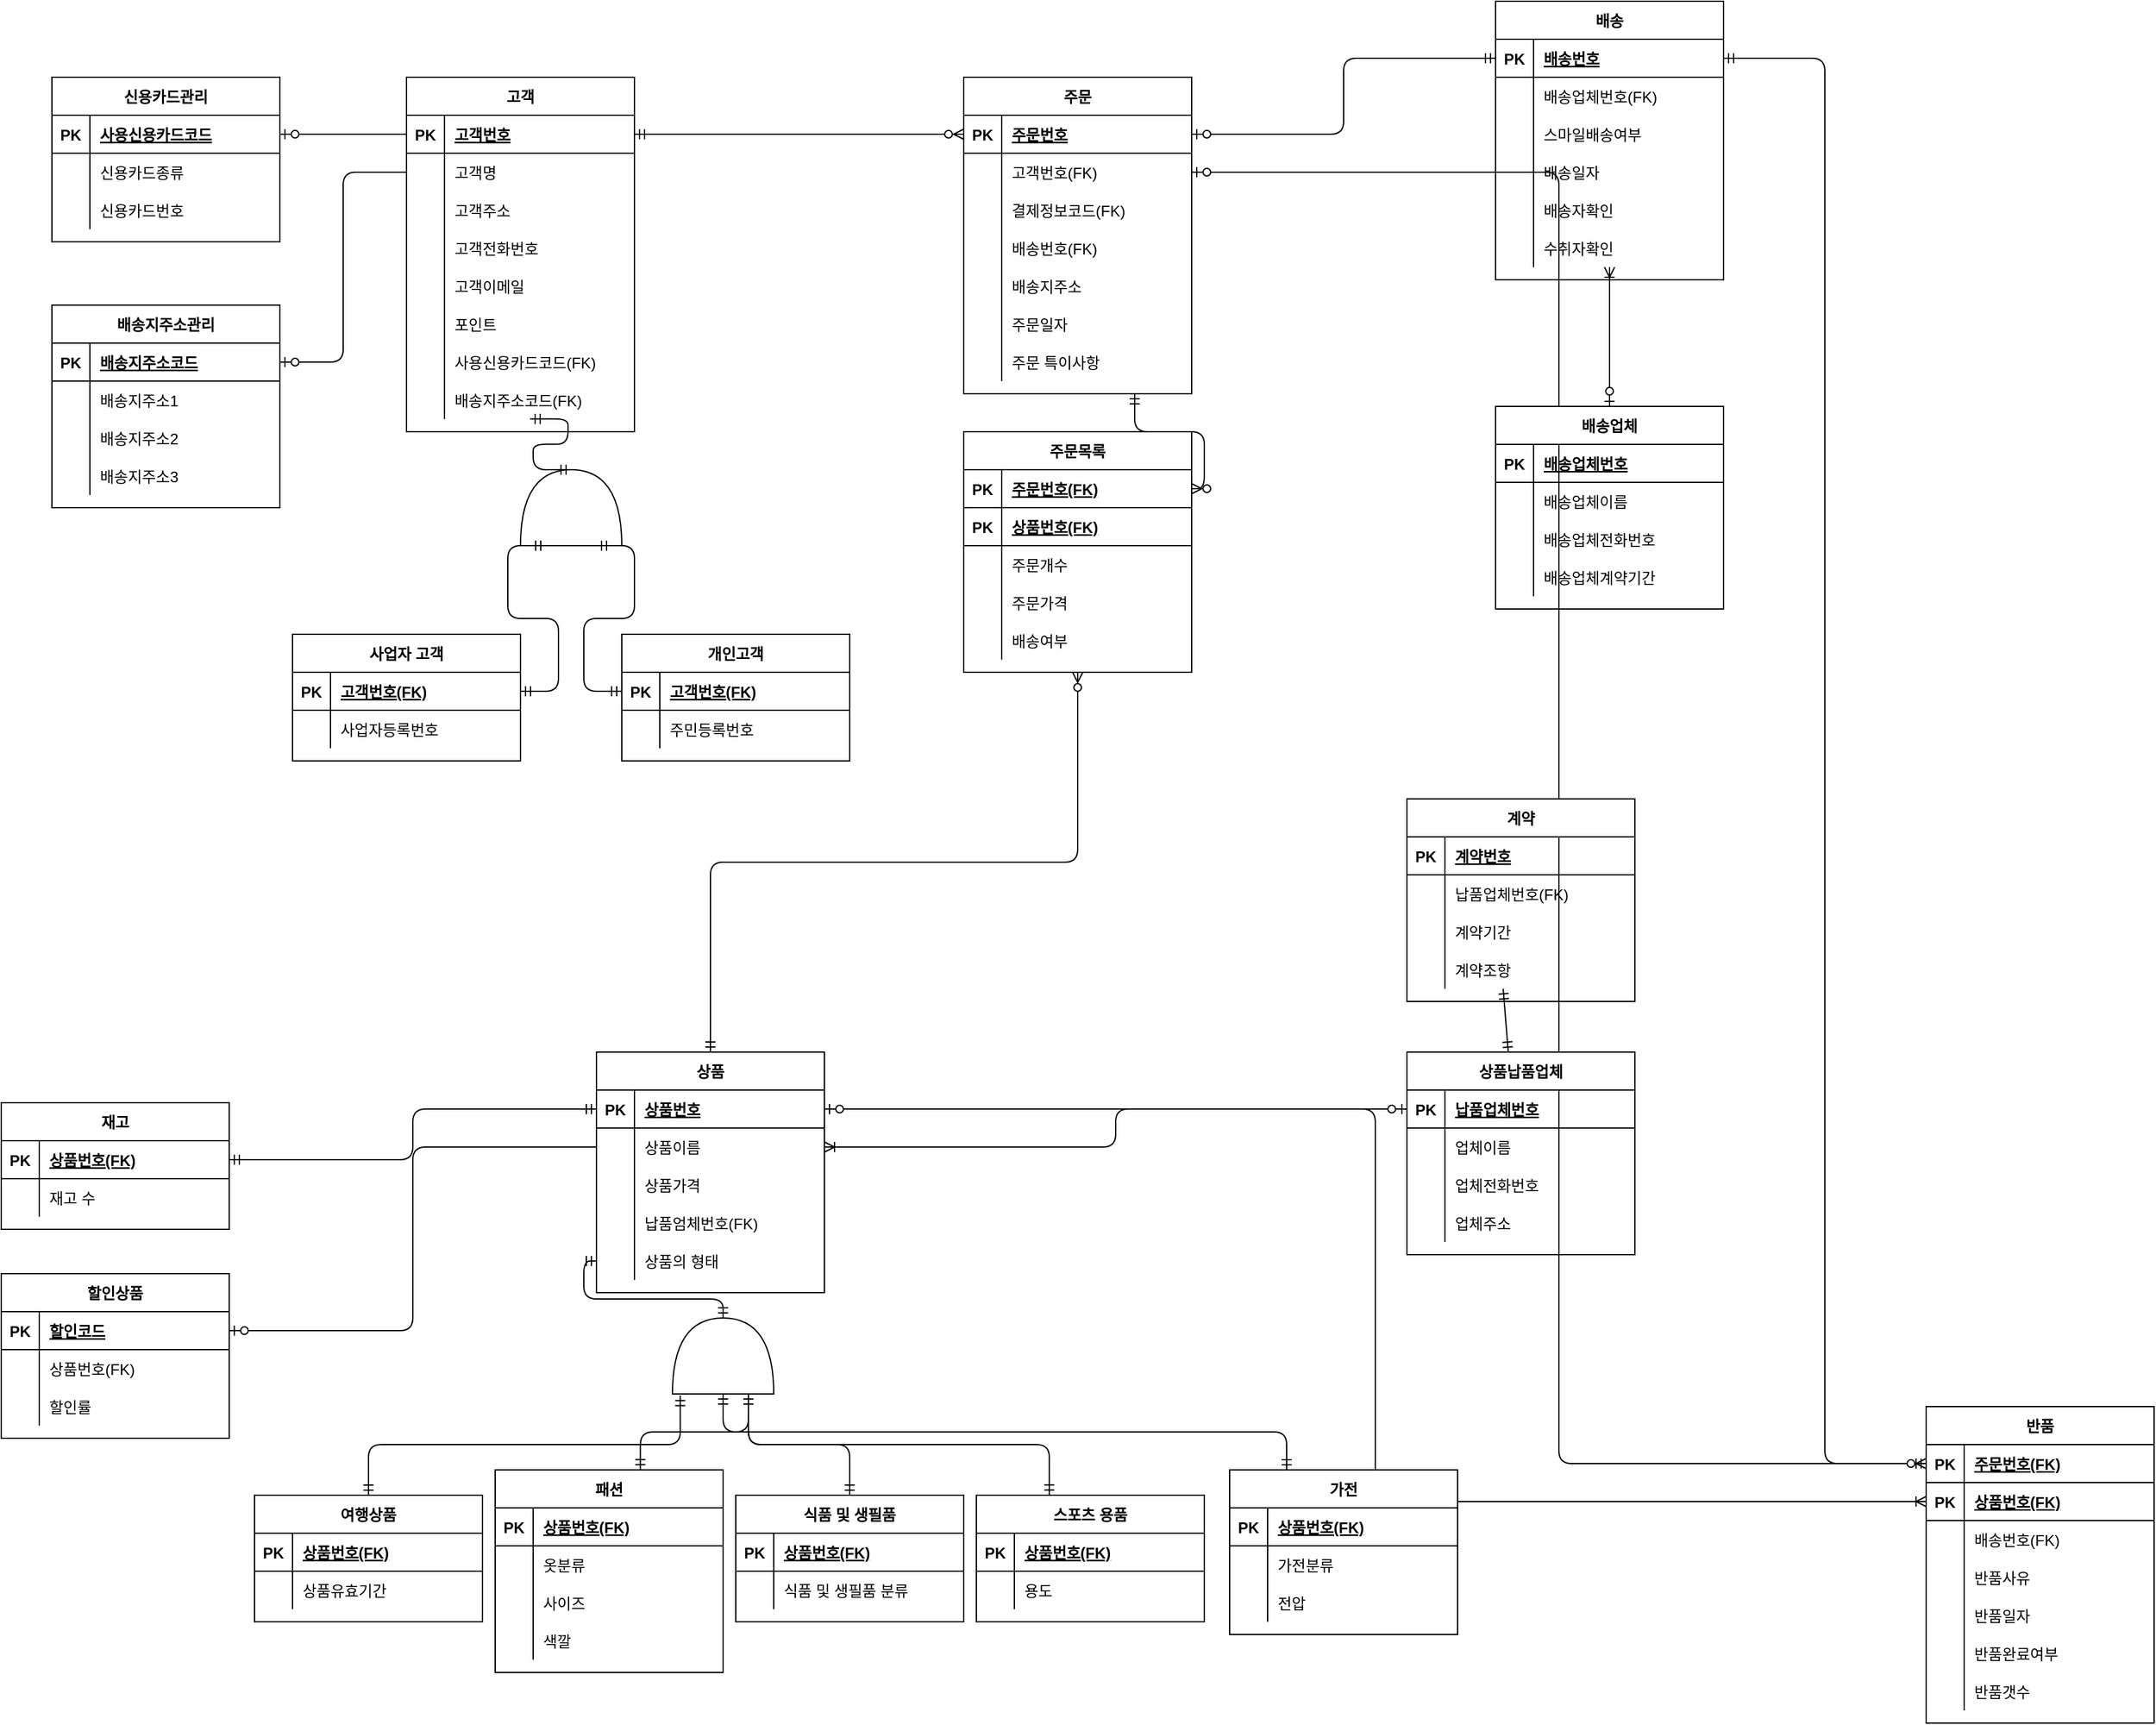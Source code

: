 <mxfile version="14.4.9" type="github">
  <diagram id="R2lEEEUBdFMjLlhIrx00" name="Page-1">
    <mxGraphModel dx="2031" dy="1183" grid="1" gridSize="10" guides="1" tooltips="1" connect="1" arrows="1" fold="1" page="1" pageScale="1" pageWidth="2000" pageHeight="2000" math="0" shadow="0" extFonts="Permanent Marker^https://fonts.googleapis.com/css?family=Permanent+Marker">
      <root>
        <mxCell id="0" />
        <mxCell id="1" parent="0" />
        <mxCell id="BWCBT2D36AkRkxdC_NX2-365" value="" style="edgeStyle=orthogonalEdgeStyle;fontSize=12;html=1;endArrow=ERoneToMany;startArrow=ERzeroToOne;entryX=0;entryY=0.5;entryDx=0;entryDy=0;exitX=1;exitY=0.5;exitDx=0;exitDy=0;" edge="1" parent="1" source="BWCBT2D36AkRkxdC_NX2-155" target="BWCBT2D36AkRkxdC_NX2-354">
          <mxGeometry width="100" height="100" relative="1" as="geometry">
            <mxPoint x="960" y="660" as="sourcePoint" />
            <mxPoint x="1060" y="560" as="targetPoint" />
          </mxGeometry>
        </mxCell>
        <mxCell id="BWCBT2D36AkRkxdC_NX2-361" value="" style="edgeStyle=orthogonalEdgeStyle;fontSize=12;html=1;endArrow=ERoneToMany;startArrow=ERzeroToOne;entryX=0;entryY=0.5;entryDx=0;entryDy=0;" edge="1" parent="1" source="BWCBT2D36AkRkxdC_NX2-102" target="BWCBT2D36AkRkxdC_NX2-342">
          <mxGeometry width="100" height="100" relative="1" as="geometry">
            <mxPoint x="1410" y="770" as="sourcePoint" />
            <mxPoint x="1510" y="670" as="targetPoint" />
          </mxGeometry>
        </mxCell>
        <mxCell id="BWCBT2D36AkRkxdC_NX2-1" value="고객" style="shape=table;startSize=30;container=1;collapsible=1;childLayout=tableLayout;fixedRows=1;rowLines=0;fontStyle=1;align=center;resizeLast=1;" vertex="1" parent="1">
          <mxGeometry x="410" y="120" width="180" height="280" as="geometry" />
        </mxCell>
        <mxCell id="BWCBT2D36AkRkxdC_NX2-2" value="" style="shape=partialRectangle;collapsible=0;dropTarget=0;pointerEvents=0;fillColor=none;top=0;left=0;bottom=1;right=0;points=[[0,0.5],[1,0.5]];portConstraint=eastwest;" vertex="1" parent="BWCBT2D36AkRkxdC_NX2-1">
          <mxGeometry y="30" width="180" height="30" as="geometry" />
        </mxCell>
        <mxCell id="BWCBT2D36AkRkxdC_NX2-3" value="PK" style="shape=partialRectangle;connectable=0;fillColor=none;top=0;left=0;bottom=0;right=0;fontStyle=1;overflow=hidden;" vertex="1" parent="BWCBT2D36AkRkxdC_NX2-2">
          <mxGeometry width="30" height="30" as="geometry" />
        </mxCell>
        <mxCell id="BWCBT2D36AkRkxdC_NX2-4" value="고객번호" style="shape=partialRectangle;connectable=0;fillColor=none;top=0;left=0;bottom=0;right=0;align=left;spacingLeft=6;fontStyle=5;overflow=hidden;" vertex="1" parent="BWCBT2D36AkRkxdC_NX2-2">
          <mxGeometry x="30" width="150" height="30" as="geometry" />
        </mxCell>
        <mxCell id="BWCBT2D36AkRkxdC_NX2-5" value="" style="shape=partialRectangle;collapsible=0;dropTarget=0;pointerEvents=0;fillColor=none;top=0;left=0;bottom=0;right=0;points=[[0,0.5],[1,0.5]];portConstraint=eastwest;" vertex="1" parent="BWCBT2D36AkRkxdC_NX2-1">
          <mxGeometry y="60" width="180" height="30" as="geometry" />
        </mxCell>
        <mxCell id="BWCBT2D36AkRkxdC_NX2-6" value="" style="shape=partialRectangle;connectable=0;fillColor=none;top=0;left=0;bottom=0;right=0;editable=1;overflow=hidden;" vertex="1" parent="BWCBT2D36AkRkxdC_NX2-5">
          <mxGeometry width="30" height="30" as="geometry" />
        </mxCell>
        <mxCell id="BWCBT2D36AkRkxdC_NX2-7" value="고객명" style="shape=partialRectangle;connectable=0;fillColor=none;top=0;left=0;bottom=0;right=0;align=left;spacingLeft=6;overflow=hidden;" vertex="1" parent="BWCBT2D36AkRkxdC_NX2-5">
          <mxGeometry x="30" width="150" height="30" as="geometry" />
        </mxCell>
        <mxCell id="BWCBT2D36AkRkxdC_NX2-8" value="" style="shape=partialRectangle;collapsible=0;dropTarget=0;pointerEvents=0;fillColor=none;top=0;left=0;bottom=0;right=0;points=[[0,0.5],[1,0.5]];portConstraint=eastwest;" vertex="1" parent="BWCBT2D36AkRkxdC_NX2-1">
          <mxGeometry y="90" width="180" height="30" as="geometry" />
        </mxCell>
        <mxCell id="BWCBT2D36AkRkxdC_NX2-9" value="" style="shape=partialRectangle;connectable=0;fillColor=none;top=0;left=0;bottom=0;right=0;editable=1;overflow=hidden;" vertex="1" parent="BWCBT2D36AkRkxdC_NX2-8">
          <mxGeometry width="30" height="30" as="geometry" />
        </mxCell>
        <mxCell id="BWCBT2D36AkRkxdC_NX2-10" value="고객주소" style="shape=partialRectangle;connectable=0;fillColor=none;top=0;left=0;bottom=0;right=0;align=left;spacingLeft=6;overflow=hidden;" vertex="1" parent="BWCBT2D36AkRkxdC_NX2-8">
          <mxGeometry x="30" width="150" height="30" as="geometry" />
        </mxCell>
        <mxCell id="BWCBT2D36AkRkxdC_NX2-11" value="" style="shape=partialRectangle;collapsible=0;dropTarget=0;pointerEvents=0;fillColor=none;top=0;left=0;bottom=0;right=0;points=[[0,0.5],[1,0.5]];portConstraint=eastwest;" vertex="1" parent="BWCBT2D36AkRkxdC_NX2-1">
          <mxGeometry y="120" width="180" height="30" as="geometry" />
        </mxCell>
        <mxCell id="BWCBT2D36AkRkxdC_NX2-12" value="" style="shape=partialRectangle;connectable=0;fillColor=none;top=0;left=0;bottom=0;right=0;editable=1;overflow=hidden;" vertex="1" parent="BWCBT2D36AkRkxdC_NX2-11">
          <mxGeometry width="30" height="30" as="geometry" />
        </mxCell>
        <mxCell id="BWCBT2D36AkRkxdC_NX2-13" value="고객전화번호" style="shape=partialRectangle;connectable=0;fillColor=none;top=0;left=0;bottom=0;right=0;align=left;spacingLeft=6;overflow=hidden;" vertex="1" parent="BWCBT2D36AkRkxdC_NX2-11">
          <mxGeometry x="30" width="150" height="30" as="geometry" />
        </mxCell>
        <mxCell id="BWCBT2D36AkRkxdC_NX2-23" style="shape=partialRectangle;collapsible=0;dropTarget=0;pointerEvents=0;fillColor=none;top=0;left=0;bottom=0;right=0;points=[[0,0.5],[1,0.5]];portConstraint=eastwest;" vertex="1" parent="BWCBT2D36AkRkxdC_NX2-1">
          <mxGeometry y="150" width="180" height="30" as="geometry" />
        </mxCell>
        <mxCell id="BWCBT2D36AkRkxdC_NX2-24" style="shape=partialRectangle;connectable=0;fillColor=none;top=0;left=0;bottom=0;right=0;editable=1;overflow=hidden;" vertex="1" parent="BWCBT2D36AkRkxdC_NX2-23">
          <mxGeometry width="30" height="30" as="geometry" />
        </mxCell>
        <mxCell id="BWCBT2D36AkRkxdC_NX2-25" value="고객이메일" style="shape=partialRectangle;connectable=0;fillColor=none;top=0;left=0;bottom=0;right=0;align=left;spacingLeft=6;overflow=hidden;" vertex="1" parent="BWCBT2D36AkRkxdC_NX2-23">
          <mxGeometry x="30" width="150" height="30" as="geometry" />
        </mxCell>
        <mxCell id="BWCBT2D36AkRkxdC_NX2-35" style="shape=partialRectangle;collapsible=0;dropTarget=0;pointerEvents=0;fillColor=none;top=0;left=0;bottom=0;right=0;points=[[0,0.5],[1,0.5]];portConstraint=eastwest;" vertex="1" parent="BWCBT2D36AkRkxdC_NX2-1">
          <mxGeometry y="180" width="180" height="30" as="geometry" />
        </mxCell>
        <mxCell id="BWCBT2D36AkRkxdC_NX2-36" style="shape=partialRectangle;connectable=0;fillColor=none;top=0;left=0;bottom=0;right=0;editable=1;overflow=hidden;" vertex="1" parent="BWCBT2D36AkRkxdC_NX2-35">
          <mxGeometry width="30" height="30" as="geometry" />
        </mxCell>
        <mxCell id="BWCBT2D36AkRkxdC_NX2-37" value="포인트" style="shape=partialRectangle;connectable=0;fillColor=none;top=0;left=0;bottom=0;right=0;align=left;spacingLeft=6;overflow=hidden;" vertex="1" parent="BWCBT2D36AkRkxdC_NX2-35">
          <mxGeometry x="30" width="150" height="30" as="geometry" />
        </mxCell>
        <mxCell id="BWCBT2D36AkRkxdC_NX2-32" style="shape=partialRectangle;collapsible=0;dropTarget=0;pointerEvents=0;fillColor=none;top=0;left=0;bottom=0;right=0;points=[[0,0.5],[1,0.5]];portConstraint=eastwest;" vertex="1" parent="BWCBT2D36AkRkxdC_NX2-1">
          <mxGeometry y="210" width="180" height="30" as="geometry" />
        </mxCell>
        <mxCell id="BWCBT2D36AkRkxdC_NX2-33" style="shape=partialRectangle;connectable=0;fillColor=none;top=0;left=0;bottom=0;right=0;editable=1;overflow=hidden;" vertex="1" parent="BWCBT2D36AkRkxdC_NX2-32">
          <mxGeometry width="30" height="30" as="geometry" />
        </mxCell>
        <mxCell id="BWCBT2D36AkRkxdC_NX2-34" value="사용신용카드코드(FK)" style="shape=partialRectangle;connectable=0;fillColor=none;top=0;left=0;bottom=0;right=0;align=left;spacingLeft=6;overflow=hidden;" vertex="1" parent="BWCBT2D36AkRkxdC_NX2-32">
          <mxGeometry x="30" width="150" height="30" as="geometry" />
        </mxCell>
        <mxCell id="BWCBT2D36AkRkxdC_NX2-29" style="shape=partialRectangle;collapsible=0;dropTarget=0;pointerEvents=0;fillColor=none;top=0;left=0;bottom=0;right=0;points=[[0,0.5],[1,0.5]];portConstraint=eastwest;" vertex="1" parent="BWCBT2D36AkRkxdC_NX2-1">
          <mxGeometry y="240" width="180" height="30" as="geometry" />
        </mxCell>
        <mxCell id="BWCBT2D36AkRkxdC_NX2-30" style="shape=partialRectangle;connectable=0;fillColor=none;top=0;left=0;bottom=0;right=0;editable=1;overflow=hidden;" vertex="1" parent="BWCBT2D36AkRkxdC_NX2-29">
          <mxGeometry width="30" height="30" as="geometry" />
        </mxCell>
        <mxCell id="BWCBT2D36AkRkxdC_NX2-31" value="배송지주소코드(FK)" style="shape=partialRectangle;connectable=0;fillColor=none;top=0;left=0;bottom=0;right=0;align=left;spacingLeft=6;overflow=hidden;" vertex="1" parent="BWCBT2D36AkRkxdC_NX2-29">
          <mxGeometry x="30" width="150" height="30" as="geometry" />
        </mxCell>
        <mxCell id="BWCBT2D36AkRkxdC_NX2-38" value="신용카드관리" style="shape=table;startSize=30;container=1;collapsible=1;childLayout=tableLayout;fixedRows=1;rowLines=0;fontStyle=1;align=center;resizeLast=1;" vertex="1" parent="1">
          <mxGeometry x="130" y="120" width="180" height="130" as="geometry" />
        </mxCell>
        <mxCell id="BWCBT2D36AkRkxdC_NX2-39" value="" style="shape=partialRectangle;collapsible=0;dropTarget=0;pointerEvents=0;fillColor=none;top=0;left=0;bottom=1;right=0;points=[[0,0.5],[1,0.5]];portConstraint=eastwest;" vertex="1" parent="BWCBT2D36AkRkxdC_NX2-38">
          <mxGeometry y="30" width="180" height="30" as="geometry" />
        </mxCell>
        <mxCell id="BWCBT2D36AkRkxdC_NX2-40" value="PK" style="shape=partialRectangle;connectable=0;fillColor=none;top=0;left=0;bottom=0;right=0;fontStyle=1;overflow=hidden;" vertex="1" parent="BWCBT2D36AkRkxdC_NX2-39">
          <mxGeometry width="30" height="30" as="geometry" />
        </mxCell>
        <mxCell id="BWCBT2D36AkRkxdC_NX2-41" value="사용신용카드코드" style="shape=partialRectangle;connectable=0;fillColor=none;top=0;left=0;bottom=0;right=0;align=left;spacingLeft=6;fontStyle=5;overflow=hidden;" vertex="1" parent="BWCBT2D36AkRkxdC_NX2-39">
          <mxGeometry x="30" width="150" height="30" as="geometry" />
        </mxCell>
        <mxCell id="BWCBT2D36AkRkxdC_NX2-42" value="" style="shape=partialRectangle;collapsible=0;dropTarget=0;pointerEvents=0;fillColor=none;top=0;left=0;bottom=0;right=0;points=[[0,0.5],[1,0.5]];portConstraint=eastwest;" vertex="1" parent="BWCBT2D36AkRkxdC_NX2-38">
          <mxGeometry y="60" width="180" height="30" as="geometry" />
        </mxCell>
        <mxCell id="BWCBT2D36AkRkxdC_NX2-43" value="" style="shape=partialRectangle;connectable=0;fillColor=none;top=0;left=0;bottom=0;right=0;editable=1;overflow=hidden;" vertex="1" parent="BWCBT2D36AkRkxdC_NX2-42">
          <mxGeometry width="30" height="30" as="geometry" />
        </mxCell>
        <mxCell id="BWCBT2D36AkRkxdC_NX2-44" value="신용카드종류" style="shape=partialRectangle;connectable=0;fillColor=none;top=0;left=0;bottom=0;right=0;align=left;spacingLeft=6;overflow=hidden;" vertex="1" parent="BWCBT2D36AkRkxdC_NX2-42">
          <mxGeometry x="30" width="150" height="30" as="geometry" />
        </mxCell>
        <mxCell id="BWCBT2D36AkRkxdC_NX2-45" value="" style="shape=partialRectangle;collapsible=0;dropTarget=0;pointerEvents=0;fillColor=none;top=0;left=0;bottom=0;right=0;points=[[0,0.5],[1,0.5]];portConstraint=eastwest;" vertex="1" parent="BWCBT2D36AkRkxdC_NX2-38">
          <mxGeometry y="90" width="180" height="30" as="geometry" />
        </mxCell>
        <mxCell id="BWCBT2D36AkRkxdC_NX2-46" value="" style="shape=partialRectangle;connectable=0;fillColor=none;top=0;left=0;bottom=0;right=0;editable=1;overflow=hidden;" vertex="1" parent="BWCBT2D36AkRkxdC_NX2-45">
          <mxGeometry width="30" height="30" as="geometry" />
        </mxCell>
        <mxCell id="BWCBT2D36AkRkxdC_NX2-47" value="신용카드번호" style="shape=partialRectangle;connectable=0;fillColor=none;top=0;left=0;bottom=0;right=0;align=left;spacingLeft=6;overflow=hidden;" vertex="1" parent="BWCBT2D36AkRkxdC_NX2-45">
          <mxGeometry x="30" width="150" height="30" as="geometry" />
        </mxCell>
        <mxCell id="BWCBT2D36AkRkxdC_NX2-52" value="배송지주소관리" style="shape=table;startSize=30;container=1;collapsible=1;childLayout=tableLayout;fixedRows=1;rowLines=0;fontStyle=1;align=center;resizeLast=1;" vertex="1" parent="1">
          <mxGeometry x="130" y="300" width="180" height="160" as="geometry" />
        </mxCell>
        <mxCell id="BWCBT2D36AkRkxdC_NX2-53" value="" style="shape=partialRectangle;collapsible=0;dropTarget=0;pointerEvents=0;fillColor=none;top=0;left=0;bottom=1;right=0;points=[[0,0.5],[1,0.5]];portConstraint=eastwest;" vertex="1" parent="BWCBT2D36AkRkxdC_NX2-52">
          <mxGeometry y="30" width="180" height="30" as="geometry" />
        </mxCell>
        <mxCell id="BWCBT2D36AkRkxdC_NX2-54" value="PK" style="shape=partialRectangle;connectable=0;fillColor=none;top=0;left=0;bottom=0;right=0;fontStyle=1;overflow=hidden;" vertex="1" parent="BWCBT2D36AkRkxdC_NX2-53">
          <mxGeometry width="30" height="30" as="geometry" />
        </mxCell>
        <mxCell id="BWCBT2D36AkRkxdC_NX2-55" value="배송지주소코드" style="shape=partialRectangle;connectable=0;fillColor=none;top=0;left=0;bottom=0;right=0;align=left;spacingLeft=6;fontStyle=5;overflow=hidden;" vertex="1" parent="BWCBT2D36AkRkxdC_NX2-53">
          <mxGeometry x="30" width="150" height="30" as="geometry" />
        </mxCell>
        <mxCell id="BWCBT2D36AkRkxdC_NX2-56" value="" style="shape=partialRectangle;collapsible=0;dropTarget=0;pointerEvents=0;fillColor=none;top=0;left=0;bottom=0;right=0;points=[[0,0.5],[1,0.5]];portConstraint=eastwest;" vertex="1" parent="BWCBT2D36AkRkxdC_NX2-52">
          <mxGeometry y="60" width="180" height="30" as="geometry" />
        </mxCell>
        <mxCell id="BWCBT2D36AkRkxdC_NX2-57" value="" style="shape=partialRectangle;connectable=0;fillColor=none;top=0;left=0;bottom=0;right=0;editable=1;overflow=hidden;" vertex="1" parent="BWCBT2D36AkRkxdC_NX2-56">
          <mxGeometry width="30" height="30" as="geometry" />
        </mxCell>
        <mxCell id="BWCBT2D36AkRkxdC_NX2-58" value="배송지주소1" style="shape=partialRectangle;connectable=0;fillColor=none;top=0;left=0;bottom=0;right=0;align=left;spacingLeft=6;overflow=hidden;" vertex="1" parent="BWCBT2D36AkRkxdC_NX2-56">
          <mxGeometry x="30" width="150" height="30" as="geometry" />
        </mxCell>
        <mxCell id="BWCBT2D36AkRkxdC_NX2-59" value="" style="shape=partialRectangle;collapsible=0;dropTarget=0;pointerEvents=0;fillColor=none;top=0;left=0;bottom=0;right=0;points=[[0,0.5],[1,0.5]];portConstraint=eastwest;" vertex="1" parent="BWCBT2D36AkRkxdC_NX2-52">
          <mxGeometry y="90" width="180" height="30" as="geometry" />
        </mxCell>
        <mxCell id="BWCBT2D36AkRkxdC_NX2-60" value="" style="shape=partialRectangle;connectable=0;fillColor=none;top=0;left=0;bottom=0;right=0;editable=1;overflow=hidden;" vertex="1" parent="BWCBT2D36AkRkxdC_NX2-59">
          <mxGeometry width="30" height="30" as="geometry" />
        </mxCell>
        <mxCell id="BWCBT2D36AkRkxdC_NX2-61" value="배송지주소2" style="shape=partialRectangle;connectable=0;fillColor=none;top=0;left=0;bottom=0;right=0;align=left;spacingLeft=6;overflow=hidden;" vertex="1" parent="BWCBT2D36AkRkxdC_NX2-59">
          <mxGeometry x="30" width="150" height="30" as="geometry" />
        </mxCell>
        <mxCell id="BWCBT2D36AkRkxdC_NX2-62" value="" style="shape=partialRectangle;collapsible=0;dropTarget=0;pointerEvents=0;fillColor=none;top=0;left=0;bottom=0;right=0;points=[[0,0.5],[1,0.5]];portConstraint=eastwest;" vertex="1" parent="BWCBT2D36AkRkxdC_NX2-52">
          <mxGeometry y="120" width="180" height="30" as="geometry" />
        </mxCell>
        <mxCell id="BWCBT2D36AkRkxdC_NX2-63" value="" style="shape=partialRectangle;connectable=0;fillColor=none;top=0;left=0;bottom=0;right=0;editable=1;overflow=hidden;" vertex="1" parent="BWCBT2D36AkRkxdC_NX2-62">
          <mxGeometry width="30" height="30" as="geometry" />
        </mxCell>
        <mxCell id="BWCBT2D36AkRkxdC_NX2-64" value="배송지주소3" style="shape=partialRectangle;connectable=0;fillColor=none;top=0;left=0;bottom=0;right=0;align=left;spacingLeft=6;overflow=hidden;" vertex="1" parent="BWCBT2D36AkRkxdC_NX2-62">
          <mxGeometry x="30" width="150" height="30" as="geometry" />
        </mxCell>
        <mxCell id="BWCBT2D36AkRkxdC_NX2-65" value="" style="edgeStyle=orthogonalEdgeStyle;fontSize=12;html=1;endArrow=ERzeroToOne;endFill=1;entryX=1;entryY=0.5;entryDx=0;entryDy=0;exitX=0;exitY=0.5;exitDx=0;exitDy=0;" edge="1" parent="1" source="BWCBT2D36AkRkxdC_NX2-5" target="BWCBT2D36AkRkxdC_NX2-53">
          <mxGeometry width="100" height="100" relative="1" as="geometry">
            <mxPoint x="340" y="530" as="sourcePoint" />
            <mxPoint x="440" y="430" as="targetPoint" />
          </mxGeometry>
        </mxCell>
        <mxCell id="BWCBT2D36AkRkxdC_NX2-66" value="" style="edgeStyle=entityRelationEdgeStyle;fontSize=12;html=1;endArrow=ERzeroToOne;endFill=1;entryX=1;entryY=0.5;entryDx=0;entryDy=0;exitX=0;exitY=0.5;exitDx=0;exitDy=0;" edge="1" parent="1" source="BWCBT2D36AkRkxdC_NX2-2" target="BWCBT2D36AkRkxdC_NX2-39">
          <mxGeometry width="100" height="100" relative="1" as="geometry">
            <mxPoint x="750" y="470" as="sourcePoint" />
            <mxPoint x="850" y="370" as="targetPoint" />
          </mxGeometry>
        </mxCell>
        <mxCell id="BWCBT2D36AkRkxdC_NX2-67" value="" style="shape=or;whiteSpace=wrap;html=1;rotation=-90;" vertex="1" parent="1">
          <mxGeometry x="510" y="420" width="60" height="80" as="geometry" />
        </mxCell>
        <mxCell id="BWCBT2D36AkRkxdC_NX2-68" value="개인고객" style="shape=table;startSize=30;container=1;collapsible=1;childLayout=tableLayout;fixedRows=1;rowLines=0;fontStyle=1;align=center;resizeLast=1;" vertex="1" parent="1">
          <mxGeometry x="580" y="560" width="180" height="100" as="geometry" />
        </mxCell>
        <mxCell id="BWCBT2D36AkRkxdC_NX2-69" value="" style="shape=partialRectangle;collapsible=0;dropTarget=0;pointerEvents=0;fillColor=none;top=0;left=0;bottom=1;right=0;points=[[0,0.5],[1,0.5]];portConstraint=eastwest;" vertex="1" parent="BWCBT2D36AkRkxdC_NX2-68">
          <mxGeometry y="30" width="180" height="30" as="geometry" />
        </mxCell>
        <mxCell id="BWCBT2D36AkRkxdC_NX2-70" value="PK" style="shape=partialRectangle;connectable=0;fillColor=none;top=0;left=0;bottom=0;right=0;fontStyle=1;overflow=hidden;" vertex="1" parent="BWCBT2D36AkRkxdC_NX2-69">
          <mxGeometry width="30" height="30" as="geometry" />
        </mxCell>
        <mxCell id="BWCBT2D36AkRkxdC_NX2-71" value="고객번호(FK)" style="shape=partialRectangle;connectable=0;fillColor=none;top=0;left=0;bottom=0;right=0;align=left;spacingLeft=6;fontStyle=5;overflow=hidden;" vertex="1" parent="BWCBT2D36AkRkxdC_NX2-69">
          <mxGeometry x="30" width="150" height="30" as="geometry" />
        </mxCell>
        <mxCell id="BWCBT2D36AkRkxdC_NX2-72" value="" style="shape=partialRectangle;collapsible=0;dropTarget=0;pointerEvents=0;fillColor=none;top=0;left=0;bottom=0;right=0;points=[[0,0.5],[1,0.5]];portConstraint=eastwest;" vertex="1" parent="BWCBT2D36AkRkxdC_NX2-68">
          <mxGeometry y="60" width="180" height="30" as="geometry" />
        </mxCell>
        <mxCell id="BWCBT2D36AkRkxdC_NX2-73" value="" style="shape=partialRectangle;connectable=0;fillColor=none;top=0;left=0;bottom=0;right=0;editable=1;overflow=hidden;" vertex="1" parent="BWCBT2D36AkRkxdC_NX2-72">
          <mxGeometry width="30" height="30" as="geometry" />
        </mxCell>
        <mxCell id="BWCBT2D36AkRkxdC_NX2-74" value="주민등록번호" style="shape=partialRectangle;connectable=0;fillColor=none;top=0;left=0;bottom=0;right=0;align=left;spacingLeft=6;overflow=hidden;" vertex="1" parent="BWCBT2D36AkRkxdC_NX2-72">
          <mxGeometry x="30" width="150" height="30" as="geometry" />
        </mxCell>
        <mxCell id="BWCBT2D36AkRkxdC_NX2-81" value="사업자 고객" style="shape=table;startSize=30;container=1;collapsible=1;childLayout=tableLayout;fixedRows=1;rowLines=0;fontStyle=1;align=center;resizeLast=1;" vertex="1" parent="1">
          <mxGeometry x="320" y="560" width="180" height="100" as="geometry" />
        </mxCell>
        <mxCell id="BWCBT2D36AkRkxdC_NX2-82" value="" style="shape=partialRectangle;collapsible=0;dropTarget=0;pointerEvents=0;fillColor=none;top=0;left=0;bottom=1;right=0;points=[[0,0.5],[1,0.5]];portConstraint=eastwest;" vertex="1" parent="BWCBT2D36AkRkxdC_NX2-81">
          <mxGeometry y="30" width="180" height="30" as="geometry" />
        </mxCell>
        <mxCell id="BWCBT2D36AkRkxdC_NX2-83" value="PK" style="shape=partialRectangle;connectable=0;fillColor=none;top=0;left=0;bottom=0;right=0;fontStyle=1;overflow=hidden;" vertex="1" parent="BWCBT2D36AkRkxdC_NX2-82">
          <mxGeometry width="30" height="30" as="geometry" />
        </mxCell>
        <mxCell id="BWCBT2D36AkRkxdC_NX2-84" value="고객번호(FK)" style="shape=partialRectangle;connectable=0;fillColor=none;top=0;left=0;bottom=0;right=0;align=left;spacingLeft=6;fontStyle=5;overflow=hidden;" vertex="1" parent="BWCBT2D36AkRkxdC_NX2-82">
          <mxGeometry x="30" width="150" height="30" as="geometry" />
        </mxCell>
        <mxCell id="BWCBT2D36AkRkxdC_NX2-85" value="" style="shape=partialRectangle;collapsible=0;dropTarget=0;pointerEvents=0;fillColor=none;top=0;left=0;bottom=0;right=0;points=[[0,0.5],[1,0.5]];portConstraint=eastwest;" vertex="1" parent="BWCBT2D36AkRkxdC_NX2-81">
          <mxGeometry y="60" width="180" height="30" as="geometry" />
        </mxCell>
        <mxCell id="BWCBT2D36AkRkxdC_NX2-86" value="" style="shape=partialRectangle;connectable=0;fillColor=none;top=0;left=0;bottom=0;right=0;editable=1;overflow=hidden;" vertex="1" parent="BWCBT2D36AkRkxdC_NX2-85">
          <mxGeometry width="30" height="30" as="geometry" />
        </mxCell>
        <mxCell id="BWCBT2D36AkRkxdC_NX2-87" value="사업자등록번호" style="shape=partialRectangle;connectable=0;fillColor=none;top=0;left=0;bottom=0;right=0;align=left;spacingLeft=6;overflow=hidden;" vertex="1" parent="BWCBT2D36AkRkxdC_NX2-85">
          <mxGeometry x="30" width="150" height="30" as="geometry" />
        </mxCell>
        <mxCell id="BWCBT2D36AkRkxdC_NX2-95" value="" style="edgeStyle=entityRelationEdgeStyle;fontSize=12;html=1;endArrow=ERmandOne;startArrow=ERmandOne;exitX=1;exitY=0.5;exitDx=0;exitDy=0;entryX=0;entryY=0.25;entryDx=0;entryDy=0;entryPerimeter=0;" edge="1" parent="1" source="BWCBT2D36AkRkxdC_NX2-82" target="BWCBT2D36AkRkxdC_NX2-67">
          <mxGeometry width="100" height="100" relative="1" as="geometry">
            <mxPoint x="670" y="450" as="sourcePoint" />
            <mxPoint x="770" y="350" as="targetPoint" />
          </mxGeometry>
        </mxCell>
        <mxCell id="BWCBT2D36AkRkxdC_NX2-96" value="" style="edgeStyle=entityRelationEdgeStyle;fontSize=12;html=1;endArrow=ERmandOne;startArrow=ERmandOne;exitX=1;exitY=0.5;exitDx=0;exitDy=0;exitPerimeter=0;entryX=0.542;entryY=0.995;entryDx=0;entryDy=0;entryPerimeter=0;" edge="1" parent="1" source="BWCBT2D36AkRkxdC_NX2-67" target="BWCBT2D36AkRkxdC_NX2-29">
          <mxGeometry width="100" height="100" relative="1" as="geometry">
            <mxPoint x="630" y="440" as="sourcePoint" />
            <mxPoint x="535" y="375" as="targetPoint" />
          </mxGeometry>
        </mxCell>
        <mxCell id="BWCBT2D36AkRkxdC_NX2-97" value="" style="edgeStyle=entityRelationEdgeStyle;fontSize=12;html=1;endArrow=ERmandOne;startArrow=ERmandOne;exitX=0;exitY=0.5;exitDx=0;exitDy=0;entryX=0;entryY=0.75;entryDx=0;entryDy=0;entryPerimeter=0;" edge="1" parent="1" source="BWCBT2D36AkRkxdC_NX2-69" target="BWCBT2D36AkRkxdC_NX2-67">
          <mxGeometry width="100" height="100" relative="1" as="geometry">
            <mxPoint x="670" y="450" as="sourcePoint" />
            <mxPoint x="770" y="350" as="targetPoint" />
          </mxGeometry>
        </mxCell>
        <mxCell id="BWCBT2D36AkRkxdC_NX2-98" value="주문" style="shape=table;startSize=30;container=1;collapsible=1;childLayout=tableLayout;fixedRows=1;rowLines=0;fontStyle=1;align=center;resizeLast=1;" vertex="1" parent="1">
          <mxGeometry x="850" y="120" width="180" height="250" as="geometry" />
        </mxCell>
        <mxCell id="BWCBT2D36AkRkxdC_NX2-99" value="" style="shape=partialRectangle;collapsible=0;dropTarget=0;pointerEvents=0;fillColor=none;top=0;left=0;bottom=1;right=0;points=[[0,0.5],[1,0.5]];portConstraint=eastwest;" vertex="1" parent="BWCBT2D36AkRkxdC_NX2-98">
          <mxGeometry y="30" width="180" height="30" as="geometry" />
        </mxCell>
        <mxCell id="BWCBT2D36AkRkxdC_NX2-100" value="PK" style="shape=partialRectangle;connectable=0;fillColor=none;top=0;left=0;bottom=0;right=0;fontStyle=1;overflow=hidden;" vertex="1" parent="BWCBT2D36AkRkxdC_NX2-99">
          <mxGeometry width="30" height="30" as="geometry" />
        </mxCell>
        <mxCell id="BWCBT2D36AkRkxdC_NX2-101" value="주문번호" style="shape=partialRectangle;connectable=0;fillColor=none;top=0;left=0;bottom=0;right=0;align=left;spacingLeft=6;fontStyle=5;overflow=hidden;" vertex="1" parent="BWCBT2D36AkRkxdC_NX2-99">
          <mxGeometry x="30" width="150" height="30" as="geometry" />
        </mxCell>
        <mxCell id="BWCBT2D36AkRkxdC_NX2-102" value="" style="shape=partialRectangle;collapsible=0;dropTarget=0;pointerEvents=0;fillColor=none;top=0;left=0;bottom=0;right=0;points=[[0,0.5],[1,0.5]];portConstraint=eastwest;" vertex="1" parent="BWCBT2D36AkRkxdC_NX2-98">
          <mxGeometry y="60" width="180" height="30" as="geometry" />
        </mxCell>
        <mxCell id="BWCBT2D36AkRkxdC_NX2-103" value="" style="shape=partialRectangle;connectable=0;fillColor=none;top=0;left=0;bottom=0;right=0;editable=1;overflow=hidden;" vertex="1" parent="BWCBT2D36AkRkxdC_NX2-102">
          <mxGeometry width="30" height="30" as="geometry" />
        </mxCell>
        <mxCell id="BWCBT2D36AkRkxdC_NX2-104" value="고객번호(FK)" style="shape=partialRectangle;connectable=0;fillColor=none;top=0;left=0;bottom=0;right=0;align=left;spacingLeft=6;overflow=hidden;" vertex="1" parent="BWCBT2D36AkRkxdC_NX2-102">
          <mxGeometry x="30" width="150" height="30" as="geometry" />
        </mxCell>
        <mxCell id="BWCBT2D36AkRkxdC_NX2-105" value="" style="shape=partialRectangle;collapsible=0;dropTarget=0;pointerEvents=0;fillColor=none;top=0;left=0;bottom=0;right=0;points=[[0,0.5],[1,0.5]];portConstraint=eastwest;" vertex="1" parent="BWCBT2D36AkRkxdC_NX2-98">
          <mxGeometry y="90" width="180" height="30" as="geometry" />
        </mxCell>
        <mxCell id="BWCBT2D36AkRkxdC_NX2-106" value="" style="shape=partialRectangle;connectable=0;fillColor=none;top=0;left=0;bottom=0;right=0;editable=1;overflow=hidden;" vertex="1" parent="BWCBT2D36AkRkxdC_NX2-105">
          <mxGeometry width="30" height="30" as="geometry" />
        </mxCell>
        <mxCell id="BWCBT2D36AkRkxdC_NX2-107" value="결제정보코드(FK)" style="shape=partialRectangle;connectable=0;fillColor=none;top=0;left=0;bottom=0;right=0;align=left;spacingLeft=6;overflow=hidden;" vertex="1" parent="BWCBT2D36AkRkxdC_NX2-105">
          <mxGeometry x="30" width="150" height="30" as="geometry" />
        </mxCell>
        <mxCell id="BWCBT2D36AkRkxdC_NX2-108" value="" style="shape=partialRectangle;collapsible=0;dropTarget=0;pointerEvents=0;fillColor=none;top=0;left=0;bottom=0;right=0;points=[[0,0.5],[1,0.5]];portConstraint=eastwest;" vertex="1" parent="BWCBT2D36AkRkxdC_NX2-98">
          <mxGeometry y="120" width="180" height="30" as="geometry" />
        </mxCell>
        <mxCell id="BWCBT2D36AkRkxdC_NX2-109" value="" style="shape=partialRectangle;connectable=0;fillColor=none;top=0;left=0;bottom=0;right=0;editable=1;overflow=hidden;" vertex="1" parent="BWCBT2D36AkRkxdC_NX2-108">
          <mxGeometry width="30" height="30" as="geometry" />
        </mxCell>
        <mxCell id="BWCBT2D36AkRkxdC_NX2-110" value="배송번호(FK)" style="shape=partialRectangle;connectable=0;fillColor=none;top=0;left=0;bottom=0;right=0;align=left;spacingLeft=6;overflow=hidden;" vertex="1" parent="BWCBT2D36AkRkxdC_NX2-108">
          <mxGeometry x="30" width="150" height="30" as="geometry" />
        </mxCell>
        <mxCell id="BWCBT2D36AkRkxdC_NX2-133" style="shape=partialRectangle;collapsible=0;dropTarget=0;pointerEvents=0;fillColor=none;top=0;left=0;bottom=0;right=0;points=[[0,0.5],[1,0.5]];portConstraint=eastwest;" vertex="1" parent="BWCBT2D36AkRkxdC_NX2-98">
          <mxGeometry y="150" width="180" height="30" as="geometry" />
        </mxCell>
        <mxCell id="BWCBT2D36AkRkxdC_NX2-134" style="shape=partialRectangle;connectable=0;fillColor=none;top=0;left=0;bottom=0;right=0;editable=1;overflow=hidden;" vertex="1" parent="BWCBT2D36AkRkxdC_NX2-133">
          <mxGeometry width="30" height="30" as="geometry" />
        </mxCell>
        <mxCell id="BWCBT2D36AkRkxdC_NX2-135" value="배송지주소" style="shape=partialRectangle;connectable=0;fillColor=none;top=0;left=0;bottom=0;right=0;align=left;spacingLeft=6;overflow=hidden;" vertex="1" parent="BWCBT2D36AkRkxdC_NX2-133">
          <mxGeometry x="30" width="150" height="30" as="geometry" />
        </mxCell>
        <mxCell id="BWCBT2D36AkRkxdC_NX2-130" style="shape=partialRectangle;collapsible=0;dropTarget=0;pointerEvents=0;fillColor=none;top=0;left=0;bottom=0;right=0;points=[[0,0.5],[1,0.5]];portConstraint=eastwest;" vertex="1" parent="BWCBT2D36AkRkxdC_NX2-98">
          <mxGeometry y="180" width="180" height="30" as="geometry" />
        </mxCell>
        <mxCell id="BWCBT2D36AkRkxdC_NX2-131" style="shape=partialRectangle;connectable=0;fillColor=none;top=0;left=0;bottom=0;right=0;editable=1;overflow=hidden;" vertex="1" parent="BWCBT2D36AkRkxdC_NX2-130">
          <mxGeometry width="30" height="30" as="geometry" />
        </mxCell>
        <mxCell id="BWCBT2D36AkRkxdC_NX2-132" value="주문일자" style="shape=partialRectangle;connectable=0;fillColor=none;top=0;left=0;bottom=0;right=0;align=left;spacingLeft=6;overflow=hidden;" vertex="1" parent="BWCBT2D36AkRkxdC_NX2-130">
          <mxGeometry x="30" width="150" height="30" as="geometry" />
        </mxCell>
        <mxCell id="BWCBT2D36AkRkxdC_NX2-151" style="shape=partialRectangle;collapsible=0;dropTarget=0;pointerEvents=0;fillColor=none;top=0;left=0;bottom=0;right=0;points=[[0,0.5],[1,0.5]];portConstraint=eastwest;" vertex="1" parent="BWCBT2D36AkRkxdC_NX2-98">
          <mxGeometry y="210" width="180" height="30" as="geometry" />
        </mxCell>
        <mxCell id="BWCBT2D36AkRkxdC_NX2-152" style="shape=partialRectangle;connectable=0;fillColor=none;top=0;left=0;bottom=0;right=0;editable=1;overflow=hidden;" vertex="1" parent="BWCBT2D36AkRkxdC_NX2-151">
          <mxGeometry width="30" height="30" as="geometry" />
        </mxCell>
        <mxCell id="BWCBT2D36AkRkxdC_NX2-153" value="주문 특이사항" style="shape=partialRectangle;connectable=0;fillColor=none;top=0;left=0;bottom=0;right=0;align=left;spacingLeft=6;overflow=hidden;" vertex="1" parent="BWCBT2D36AkRkxdC_NX2-151">
          <mxGeometry x="30" width="150" height="30" as="geometry" />
        </mxCell>
        <mxCell id="BWCBT2D36AkRkxdC_NX2-111" value="주문목록" style="shape=table;startSize=30;container=1;collapsible=1;childLayout=tableLayout;fixedRows=1;rowLines=0;fontStyle=1;align=center;resizeLast=1;" vertex="1" parent="1">
          <mxGeometry x="850" y="400" width="180" height="190" as="geometry" />
        </mxCell>
        <mxCell id="BWCBT2D36AkRkxdC_NX2-112" value="" style="shape=partialRectangle;collapsible=0;dropTarget=0;pointerEvents=0;fillColor=none;top=0;left=0;bottom=1;right=0;points=[[0,0.5],[1,0.5]];portConstraint=eastwest;" vertex="1" parent="BWCBT2D36AkRkxdC_NX2-111">
          <mxGeometry y="30" width="180" height="30" as="geometry" />
        </mxCell>
        <mxCell id="BWCBT2D36AkRkxdC_NX2-113" value="PK" style="shape=partialRectangle;connectable=0;fillColor=none;top=0;left=0;bottom=0;right=0;fontStyle=1;overflow=hidden;" vertex="1" parent="BWCBT2D36AkRkxdC_NX2-112">
          <mxGeometry width="30" height="30" as="geometry" />
        </mxCell>
        <mxCell id="BWCBT2D36AkRkxdC_NX2-114" value="주문번호(FK)" style="shape=partialRectangle;connectable=0;fillColor=none;top=0;left=0;bottom=0;right=0;align=left;spacingLeft=6;fontStyle=5;overflow=hidden;" vertex="1" parent="BWCBT2D36AkRkxdC_NX2-112">
          <mxGeometry x="30" width="150" height="30" as="geometry" />
        </mxCell>
        <mxCell id="BWCBT2D36AkRkxdC_NX2-127" style="shape=partialRectangle;collapsible=0;dropTarget=0;pointerEvents=0;fillColor=none;top=0;left=0;bottom=1;right=0;points=[[0,0.5],[1,0.5]];portConstraint=eastwest;" vertex="1" parent="BWCBT2D36AkRkxdC_NX2-111">
          <mxGeometry y="60" width="180" height="30" as="geometry" />
        </mxCell>
        <mxCell id="BWCBT2D36AkRkxdC_NX2-128" value="PK" style="shape=partialRectangle;connectable=0;fillColor=none;top=0;left=0;bottom=0;right=0;fontStyle=1;overflow=hidden;" vertex="1" parent="BWCBT2D36AkRkxdC_NX2-127">
          <mxGeometry width="30" height="30" as="geometry" />
        </mxCell>
        <mxCell id="BWCBT2D36AkRkxdC_NX2-129" value="상품번호(FK)" style="shape=partialRectangle;connectable=0;fillColor=none;top=0;left=0;bottom=0;right=0;align=left;spacingLeft=6;fontStyle=5;overflow=hidden;" vertex="1" parent="BWCBT2D36AkRkxdC_NX2-127">
          <mxGeometry x="30" width="150" height="30" as="geometry" />
        </mxCell>
        <mxCell id="BWCBT2D36AkRkxdC_NX2-115" value="" style="shape=partialRectangle;collapsible=0;dropTarget=0;pointerEvents=0;fillColor=none;top=0;left=0;bottom=0;right=0;points=[[0,0.5],[1,0.5]];portConstraint=eastwest;" vertex="1" parent="BWCBT2D36AkRkxdC_NX2-111">
          <mxGeometry y="90" width="180" height="30" as="geometry" />
        </mxCell>
        <mxCell id="BWCBT2D36AkRkxdC_NX2-116" value="" style="shape=partialRectangle;connectable=0;fillColor=none;top=0;left=0;bottom=0;right=0;editable=1;overflow=hidden;" vertex="1" parent="BWCBT2D36AkRkxdC_NX2-115">
          <mxGeometry width="30" height="30" as="geometry" />
        </mxCell>
        <mxCell id="BWCBT2D36AkRkxdC_NX2-117" value="주문개수" style="shape=partialRectangle;connectable=0;fillColor=none;top=0;left=0;bottom=0;right=0;align=left;spacingLeft=6;overflow=hidden;" vertex="1" parent="BWCBT2D36AkRkxdC_NX2-115">
          <mxGeometry x="30" width="150" height="30" as="geometry" />
        </mxCell>
        <mxCell id="BWCBT2D36AkRkxdC_NX2-118" value="" style="shape=partialRectangle;collapsible=0;dropTarget=0;pointerEvents=0;fillColor=none;top=0;left=0;bottom=0;right=0;points=[[0,0.5],[1,0.5]];portConstraint=eastwest;" vertex="1" parent="BWCBT2D36AkRkxdC_NX2-111">
          <mxGeometry y="120" width="180" height="30" as="geometry" />
        </mxCell>
        <mxCell id="BWCBT2D36AkRkxdC_NX2-119" value="" style="shape=partialRectangle;connectable=0;fillColor=none;top=0;left=0;bottom=0;right=0;editable=1;overflow=hidden;" vertex="1" parent="BWCBT2D36AkRkxdC_NX2-118">
          <mxGeometry width="30" height="30" as="geometry" />
        </mxCell>
        <mxCell id="BWCBT2D36AkRkxdC_NX2-120" value="주문가격" style="shape=partialRectangle;connectable=0;fillColor=none;top=0;left=0;bottom=0;right=0;align=left;spacingLeft=6;overflow=hidden;" vertex="1" parent="BWCBT2D36AkRkxdC_NX2-118">
          <mxGeometry x="30" width="150" height="30" as="geometry" />
        </mxCell>
        <mxCell id="BWCBT2D36AkRkxdC_NX2-291" style="shape=partialRectangle;collapsible=0;dropTarget=0;pointerEvents=0;fillColor=none;top=0;left=0;bottom=0;right=0;points=[[0,0.5],[1,0.5]];portConstraint=eastwest;" vertex="1" parent="BWCBT2D36AkRkxdC_NX2-111">
          <mxGeometry y="150" width="180" height="30" as="geometry" />
        </mxCell>
        <mxCell id="BWCBT2D36AkRkxdC_NX2-292" style="shape=partialRectangle;connectable=0;fillColor=none;top=0;left=0;bottom=0;right=0;editable=1;overflow=hidden;" vertex="1" parent="BWCBT2D36AkRkxdC_NX2-291">
          <mxGeometry width="30" height="30" as="geometry" />
        </mxCell>
        <mxCell id="BWCBT2D36AkRkxdC_NX2-293" value="배송여부" style="shape=partialRectangle;connectable=0;fillColor=none;top=0;left=0;bottom=0;right=0;align=left;spacingLeft=6;overflow=hidden;" vertex="1" parent="BWCBT2D36AkRkxdC_NX2-291">
          <mxGeometry x="30" width="150" height="30" as="geometry" />
        </mxCell>
        <mxCell id="BWCBT2D36AkRkxdC_NX2-136" value="" style="edgeStyle=entityRelationEdgeStyle;fontSize=12;html=1;endArrow=ERzeroToMany;startArrow=ERmandOne;entryX=0;entryY=0.5;entryDx=0;entryDy=0;exitX=1;exitY=0.5;exitDx=0;exitDy=0;" edge="1" parent="1" source="BWCBT2D36AkRkxdC_NX2-2" target="BWCBT2D36AkRkxdC_NX2-99">
          <mxGeometry width="100" height="100" relative="1" as="geometry">
            <mxPoint x="650" y="290" as="sourcePoint" />
            <mxPoint x="750" y="190" as="targetPoint" />
          </mxGeometry>
        </mxCell>
        <mxCell id="BWCBT2D36AkRkxdC_NX2-137" value="" style="edgeStyle=orthogonalEdgeStyle;fontSize=12;html=1;endArrow=ERzeroToMany;startArrow=ERmandOne;entryX=1;entryY=0.5;entryDx=0;entryDy=0;exitX=0.75;exitY=1;exitDx=0;exitDy=0;" edge="1" parent="1" source="BWCBT2D36AkRkxdC_NX2-98" target="BWCBT2D36AkRkxdC_NX2-112">
          <mxGeometry width="100" height="100" relative="1" as="geometry">
            <mxPoint x="970" y="340" as="sourcePoint" />
            <mxPoint x="1060" y="500" as="targetPoint" />
          </mxGeometry>
        </mxCell>
        <mxCell id="BWCBT2D36AkRkxdC_NX2-138" value="재고" style="shape=table;startSize=30;container=1;collapsible=1;childLayout=tableLayout;fixedRows=1;rowLines=0;fontStyle=1;align=center;resizeLast=1;" vertex="1" parent="1">
          <mxGeometry x="90" y="930" width="180" height="100" as="geometry" />
        </mxCell>
        <mxCell id="BWCBT2D36AkRkxdC_NX2-139" value="" style="shape=partialRectangle;collapsible=0;dropTarget=0;pointerEvents=0;fillColor=none;top=0;left=0;bottom=1;right=0;points=[[0,0.5],[1,0.5]];portConstraint=eastwest;" vertex="1" parent="BWCBT2D36AkRkxdC_NX2-138">
          <mxGeometry y="30" width="180" height="30" as="geometry" />
        </mxCell>
        <mxCell id="BWCBT2D36AkRkxdC_NX2-140" value="PK" style="shape=partialRectangle;connectable=0;fillColor=none;top=0;left=0;bottom=0;right=0;fontStyle=1;overflow=hidden;" vertex="1" parent="BWCBT2D36AkRkxdC_NX2-139">
          <mxGeometry width="30" height="30" as="geometry" />
        </mxCell>
        <mxCell id="BWCBT2D36AkRkxdC_NX2-141" value="상품번호(FK)" style="shape=partialRectangle;connectable=0;fillColor=none;top=0;left=0;bottom=0;right=0;align=left;spacingLeft=6;fontStyle=5;overflow=hidden;" vertex="1" parent="BWCBT2D36AkRkxdC_NX2-139">
          <mxGeometry x="30" width="150" height="30" as="geometry" />
        </mxCell>
        <mxCell id="BWCBT2D36AkRkxdC_NX2-142" value="" style="shape=partialRectangle;collapsible=0;dropTarget=0;pointerEvents=0;fillColor=none;top=0;left=0;bottom=0;right=0;points=[[0,0.5],[1,0.5]];portConstraint=eastwest;" vertex="1" parent="BWCBT2D36AkRkxdC_NX2-138">
          <mxGeometry y="60" width="180" height="30" as="geometry" />
        </mxCell>
        <mxCell id="BWCBT2D36AkRkxdC_NX2-143" value="" style="shape=partialRectangle;connectable=0;fillColor=none;top=0;left=0;bottom=0;right=0;editable=1;overflow=hidden;" vertex="1" parent="BWCBT2D36AkRkxdC_NX2-142">
          <mxGeometry width="30" height="30" as="geometry" />
        </mxCell>
        <mxCell id="BWCBT2D36AkRkxdC_NX2-144" value="재고 수" style="shape=partialRectangle;connectable=0;fillColor=none;top=0;left=0;bottom=0;right=0;align=left;spacingLeft=6;overflow=hidden;" vertex="1" parent="BWCBT2D36AkRkxdC_NX2-142">
          <mxGeometry x="30" width="150" height="30" as="geometry" />
        </mxCell>
        <mxCell id="BWCBT2D36AkRkxdC_NX2-154" value="상품" style="shape=table;startSize=30;container=1;collapsible=1;childLayout=tableLayout;fixedRows=1;rowLines=0;fontStyle=1;align=center;resizeLast=1;" vertex="1" parent="1">
          <mxGeometry x="560" y="890" width="180" height="190" as="geometry" />
        </mxCell>
        <mxCell id="BWCBT2D36AkRkxdC_NX2-155" value="" style="shape=partialRectangle;collapsible=0;dropTarget=0;pointerEvents=0;fillColor=none;top=0;left=0;bottom=1;right=0;points=[[0,0.5],[1,0.5]];portConstraint=eastwest;" vertex="1" parent="BWCBT2D36AkRkxdC_NX2-154">
          <mxGeometry y="30" width="180" height="30" as="geometry" />
        </mxCell>
        <mxCell id="BWCBT2D36AkRkxdC_NX2-156" value="PK" style="shape=partialRectangle;connectable=0;fillColor=none;top=0;left=0;bottom=0;right=0;fontStyle=1;overflow=hidden;" vertex="1" parent="BWCBT2D36AkRkxdC_NX2-155">
          <mxGeometry width="30" height="30" as="geometry" />
        </mxCell>
        <mxCell id="BWCBT2D36AkRkxdC_NX2-157" value="상품번호" style="shape=partialRectangle;connectable=0;fillColor=none;top=0;left=0;bottom=0;right=0;align=left;spacingLeft=6;fontStyle=5;overflow=hidden;" vertex="1" parent="BWCBT2D36AkRkxdC_NX2-155">
          <mxGeometry x="30" width="150" height="30" as="geometry" />
        </mxCell>
        <mxCell id="BWCBT2D36AkRkxdC_NX2-158" value="" style="shape=partialRectangle;collapsible=0;dropTarget=0;pointerEvents=0;fillColor=none;top=0;left=0;bottom=0;right=0;points=[[0,0.5],[1,0.5]];portConstraint=eastwest;" vertex="1" parent="BWCBT2D36AkRkxdC_NX2-154">
          <mxGeometry y="60" width="180" height="30" as="geometry" />
        </mxCell>
        <mxCell id="BWCBT2D36AkRkxdC_NX2-159" value="" style="shape=partialRectangle;connectable=0;fillColor=none;top=0;left=0;bottom=0;right=0;editable=1;overflow=hidden;" vertex="1" parent="BWCBT2D36AkRkxdC_NX2-158">
          <mxGeometry width="30" height="30" as="geometry" />
        </mxCell>
        <mxCell id="BWCBT2D36AkRkxdC_NX2-160" value="상품이름" style="shape=partialRectangle;connectable=0;fillColor=none;top=0;left=0;bottom=0;right=0;align=left;spacingLeft=6;overflow=hidden;" vertex="1" parent="BWCBT2D36AkRkxdC_NX2-158">
          <mxGeometry x="30" width="150" height="30" as="geometry" />
        </mxCell>
        <mxCell id="BWCBT2D36AkRkxdC_NX2-235" style="shape=partialRectangle;collapsible=0;dropTarget=0;pointerEvents=0;fillColor=none;top=0;left=0;bottom=0;right=0;points=[[0,0.5],[1,0.5]];portConstraint=eastwest;" vertex="1" parent="BWCBT2D36AkRkxdC_NX2-154">
          <mxGeometry y="90" width="180" height="30" as="geometry" />
        </mxCell>
        <mxCell id="BWCBT2D36AkRkxdC_NX2-236" style="shape=partialRectangle;connectable=0;fillColor=none;top=0;left=0;bottom=0;right=0;editable=1;overflow=hidden;" vertex="1" parent="BWCBT2D36AkRkxdC_NX2-235">
          <mxGeometry width="30" height="30" as="geometry" />
        </mxCell>
        <mxCell id="BWCBT2D36AkRkxdC_NX2-237" value="상품가격" style="shape=partialRectangle;connectable=0;fillColor=none;top=0;left=0;bottom=0;right=0;align=left;spacingLeft=6;overflow=hidden;" vertex="1" parent="BWCBT2D36AkRkxdC_NX2-235">
          <mxGeometry x="30" width="150" height="30" as="geometry" />
        </mxCell>
        <mxCell id="BWCBT2D36AkRkxdC_NX2-161" value="" style="shape=partialRectangle;collapsible=0;dropTarget=0;pointerEvents=0;fillColor=none;top=0;left=0;bottom=0;right=0;points=[[0,0.5],[1,0.5]];portConstraint=eastwest;" vertex="1" parent="BWCBT2D36AkRkxdC_NX2-154">
          <mxGeometry y="120" width="180" height="30" as="geometry" />
        </mxCell>
        <mxCell id="BWCBT2D36AkRkxdC_NX2-162" value="" style="shape=partialRectangle;connectable=0;fillColor=none;top=0;left=0;bottom=0;right=0;editable=1;overflow=hidden;" vertex="1" parent="BWCBT2D36AkRkxdC_NX2-161">
          <mxGeometry width="30" height="30" as="geometry" />
        </mxCell>
        <mxCell id="BWCBT2D36AkRkxdC_NX2-163" value="납품엄체번호(FK)" style="shape=partialRectangle;connectable=0;fillColor=none;top=0;left=0;bottom=0;right=0;align=left;spacingLeft=6;overflow=hidden;" vertex="1" parent="BWCBT2D36AkRkxdC_NX2-161">
          <mxGeometry x="30" width="150" height="30" as="geometry" />
        </mxCell>
        <mxCell id="BWCBT2D36AkRkxdC_NX2-164" value="" style="shape=partialRectangle;collapsible=0;dropTarget=0;pointerEvents=0;fillColor=none;top=0;left=0;bottom=0;right=0;points=[[0,0.5],[1,0.5]];portConstraint=eastwest;" vertex="1" parent="BWCBT2D36AkRkxdC_NX2-154">
          <mxGeometry y="150" width="180" height="30" as="geometry" />
        </mxCell>
        <mxCell id="BWCBT2D36AkRkxdC_NX2-165" value="" style="shape=partialRectangle;connectable=0;fillColor=none;top=0;left=0;bottom=0;right=0;editable=1;overflow=hidden;" vertex="1" parent="BWCBT2D36AkRkxdC_NX2-164">
          <mxGeometry width="30" height="30" as="geometry" />
        </mxCell>
        <mxCell id="BWCBT2D36AkRkxdC_NX2-166" value="상품의 형태" style="shape=partialRectangle;connectable=0;fillColor=none;top=0;left=0;bottom=0;right=0;align=left;spacingLeft=6;overflow=hidden;" vertex="1" parent="BWCBT2D36AkRkxdC_NX2-164">
          <mxGeometry x="30" width="150" height="30" as="geometry" />
        </mxCell>
        <mxCell id="BWCBT2D36AkRkxdC_NX2-168" value="" style="shape=or;whiteSpace=wrap;html=1;rotation=-90;" vertex="1" parent="1">
          <mxGeometry x="630" y="1090" width="60" height="80" as="geometry" />
        </mxCell>
        <mxCell id="BWCBT2D36AkRkxdC_NX2-169" value="식품 및 생필품" style="shape=table;startSize=30;container=1;collapsible=1;childLayout=tableLayout;fixedRows=1;rowLines=0;fontStyle=1;align=center;resizeLast=1;" vertex="1" parent="1">
          <mxGeometry x="670" y="1240" width="180" height="100" as="geometry" />
        </mxCell>
        <mxCell id="BWCBT2D36AkRkxdC_NX2-170" value="" style="shape=partialRectangle;collapsible=0;dropTarget=0;pointerEvents=0;fillColor=none;top=0;left=0;bottom=1;right=0;points=[[0,0.5],[1,0.5]];portConstraint=eastwest;" vertex="1" parent="BWCBT2D36AkRkxdC_NX2-169">
          <mxGeometry y="30" width="180" height="30" as="geometry" />
        </mxCell>
        <mxCell id="BWCBT2D36AkRkxdC_NX2-171" value="PK" style="shape=partialRectangle;connectable=0;fillColor=none;top=0;left=0;bottom=0;right=0;fontStyle=1;overflow=hidden;" vertex="1" parent="BWCBT2D36AkRkxdC_NX2-170">
          <mxGeometry width="30" height="30" as="geometry" />
        </mxCell>
        <mxCell id="BWCBT2D36AkRkxdC_NX2-172" value="상품번호(FK)" style="shape=partialRectangle;connectable=0;fillColor=none;top=0;left=0;bottom=0;right=0;align=left;spacingLeft=6;fontStyle=5;overflow=hidden;" vertex="1" parent="BWCBT2D36AkRkxdC_NX2-170">
          <mxGeometry x="30" width="150" height="30" as="geometry" />
        </mxCell>
        <mxCell id="BWCBT2D36AkRkxdC_NX2-173" value="" style="shape=partialRectangle;collapsible=0;dropTarget=0;pointerEvents=0;fillColor=none;top=0;left=0;bottom=0;right=0;points=[[0,0.5],[1,0.5]];portConstraint=eastwest;" vertex="1" parent="BWCBT2D36AkRkxdC_NX2-169">
          <mxGeometry y="60" width="180" height="30" as="geometry" />
        </mxCell>
        <mxCell id="BWCBT2D36AkRkxdC_NX2-174" value="" style="shape=partialRectangle;connectable=0;fillColor=none;top=0;left=0;bottom=0;right=0;editable=1;overflow=hidden;" vertex="1" parent="BWCBT2D36AkRkxdC_NX2-173">
          <mxGeometry width="30" height="30" as="geometry" />
        </mxCell>
        <mxCell id="BWCBT2D36AkRkxdC_NX2-175" value="식품 및 생필품 분류" style="shape=partialRectangle;connectable=0;fillColor=none;top=0;left=0;bottom=0;right=0;align=left;spacingLeft=6;overflow=hidden;" vertex="1" parent="BWCBT2D36AkRkxdC_NX2-173">
          <mxGeometry x="30" width="150" height="30" as="geometry" />
        </mxCell>
        <mxCell id="BWCBT2D36AkRkxdC_NX2-182" value="가전" style="shape=table;startSize=30;container=1;collapsible=1;childLayout=tableLayout;fixedRows=1;rowLines=0;fontStyle=1;align=center;resizeLast=1;" vertex="1" parent="1">
          <mxGeometry x="1060" y="1220" width="180" height="130" as="geometry" />
        </mxCell>
        <mxCell id="BWCBT2D36AkRkxdC_NX2-183" value="" style="shape=partialRectangle;collapsible=0;dropTarget=0;pointerEvents=0;fillColor=none;top=0;left=0;bottom=1;right=0;points=[[0,0.5],[1,0.5]];portConstraint=eastwest;" vertex="1" parent="BWCBT2D36AkRkxdC_NX2-182">
          <mxGeometry y="30" width="180" height="30" as="geometry" />
        </mxCell>
        <mxCell id="BWCBT2D36AkRkxdC_NX2-184" value="PK" style="shape=partialRectangle;connectable=0;fillColor=none;top=0;left=0;bottom=0;right=0;fontStyle=1;overflow=hidden;" vertex="1" parent="BWCBT2D36AkRkxdC_NX2-183">
          <mxGeometry width="30" height="30" as="geometry" />
        </mxCell>
        <mxCell id="BWCBT2D36AkRkxdC_NX2-185" value="상품번호(FK)" style="shape=partialRectangle;connectable=0;fillColor=none;top=0;left=0;bottom=0;right=0;align=left;spacingLeft=6;fontStyle=5;overflow=hidden;" vertex="1" parent="BWCBT2D36AkRkxdC_NX2-183">
          <mxGeometry x="30" width="150" height="30" as="geometry" />
        </mxCell>
        <mxCell id="BWCBT2D36AkRkxdC_NX2-186" value="" style="shape=partialRectangle;collapsible=0;dropTarget=0;pointerEvents=0;fillColor=none;top=0;left=0;bottom=0;right=0;points=[[0,0.5],[1,0.5]];portConstraint=eastwest;" vertex="1" parent="BWCBT2D36AkRkxdC_NX2-182">
          <mxGeometry y="60" width="180" height="30" as="geometry" />
        </mxCell>
        <mxCell id="BWCBT2D36AkRkxdC_NX2-187" value="" style="shape=partialRectangle;connectable=0;fillColor=none;top=0;left=0;bottom=0;right=0;editable=1;overflow=hidden;" vertex="1" parent="BWCBT2D36AkRkxdC_NX2-186">
          <mxGeometry width="30" height="30" as="geometry" />
        </mxCell>
        <mxCell id="BWCBT2D36AkRkxdC_NX2-188" value="가전분류" style="shape=partialRectangle;connectable=0;fillColor=none;top=0;left=0;bottom=0;right=0;align=left;spacingLeft=6;overflow=hidden;" vertex="1" parent="BWCBT2D36AkRkxdC_NX2-186">
          <mxGeometry x="30" width="150" height="30" as="geometry" />
        </mxCell>
        <mxCell id="BWCBT2D36AkRkxdC_NX2-189" value="" style="shape=partialRectangle;collapsible=0;dropTarget=0;pointerEvents=0;fillColor=none;top=0;left=0;bottom=0;right=0;points=[[0,0.5],[1,0.5]];portConstraint=eastwest;" vertex="1" parent="BWCBT2D36AkRkxdC_NX2-182">
          <mxGeometry y="90" width="180" height="30" as="geometry" />
        </mxCell>
        <mxCell id="BWCBT2D36AkRkxdC_NX2-190" value="" style="shape=partialRectangle;connectable=0;fillColor=none;top=0;left=0;bottom=0;right=0;editable=1;overflow=hidden;" vertex="1" parent="BWCBT2D36AkRkxdC_NX2-189">
          <mxGeometry width="30" height="30" as="geometry" />
        </mxCell>
        <mxCell id="BWCBT2D36AkRkxdC_NX2-191" value="전압" style="shape=partialRectangle;connectable=0;fillColor=none;top=0;left=0;bottom=0;right=0;align=left;spacingLeft=6;overflow=hidden;" vertex="1" parent="BWCBT2D36AkRkxdC_NX2-189">
          <mxGeometry x="30" width="150" height="30" as="geometry" />
        </mxCell>
        <mxCell id="BWCBT2D36AkRkxdC_NX2-195" value="스포츠 용품" style="shape=table;startSize=30;container=1;collapsible=1;childLayout=tableLayout;fixedRows=1;rowLines=0;fontStyle=1;align=center;resizeLast=1;" vertex="1" parent="1">
          <mxGeometry x="860" y="1240" width="180" height="100" as="geometry" />
        </mxCell>
        <mxCell id="BWCBT2D36AkRkxdC_NX2-196" value="" style="shape=partialRectangle;collapsible=0;dropTarget=0;pointerEvents=0;fillColor=none;top=0;left=0;bottom=1;right=0;points=[[0,0.5],[1,0.5]];portConstraint=eastwest;" vertex="1" parent="BWCBT2D36AkRkxdC_NX2-195">
          <mxGeometry y="30" width="180" height="30" as="geometry" />
        </mxCell>
        <mxCell id="BWCBT2D36AkRkxdC_NX2-197" value="PK" style="shape=partialRectangle;connectable=0;fillColor=none;top=0;left=0;bottom=0;right=0;fontStyle=1;overflow=hidden;" vertex="1" parent="BWCBT2D36AkRkxdC_NX2-196">
          <mxGeometry width="30" height="30" as="geometry" />
        </mxCell>
        <mxCell id="BWCBT2D36AkRkxdC_NX2-198" value="상품번호(FK)" style="shape=partialRectangle;connectable=0;fillColor=none;top=0;left=0;bottom=0;right=0;align=left;spacingLeft=6;fontStyle=5;overflow=hidden;" vertex="1" parent="BWCBT2D36AkRkxdC_NX2-196">
          <mxGeometry x="30" width="150" height="30" as="geometry" />
        </mxCell>
        <mxCell id="BWCBT2D36AkRkxdC_NX2-199" value="" style="shape=partialRectangle;collapsible=0;dropTarget=0;pointerEvents=0;fillColor=none;top=0;left=0;bottom=0;right=0;points=[[0,0.5],[1,0.5]];portConstraint=eastwest;" vertex="1" parent="BWCBT2D36AkRkxdC_NX2-195">
          <mxGeometry y="60" width="180" height="30" as="geometry" />
        </mxCell>
        <mxCell id="BWCBT2D36AkRkxdC_NX2-200" value="" style="shape=partialRectangle;connectable=0;fillColor=none;top=0;left=0;bottom=0;right=0;editable=1;overflow=hidden;" vertex="1" parent="BWCBT2D36AkRkxdC_NX2-199">
          <mxGeometry width="30" height="30" as="geometry" />
        </mxCell>
        <mxCell id="BWCBT2D36AkRkxdC_NX2-201" value="용도" style="shape=partialRectangle;connectable=0;fillColor=none;top=0;left=0;bottom=0;right=0;align=left;spacingLeft=6;overflow=hidden;" vertex="1" parent="BWCBT2D36AkRkxdC_NX2-199">
          <mxGeometry x="30" width="150" height="30" as="geometry" />
        </mxCell>
        <mxCell id="BWCBT2D36AkRkxdC_NX2-208" value="패션" style="shape=table;startSize=30;container=1;collapsible=1;childLayout=tableLayout;fixedRows=1;rowLines=0;fontStyle=1;align=center;resizeLast=1;" vertex="1" parent="1">
          <mxGeometry x="480" y="1220" width="180" height="160" as="geometry" />
        </mxCell>
        <mxCell id="BWCBT2D36AkRkxdC_NX2-209" value="" style="shape=partialRectangle;collapsible=0;dropTarget=0;pointerEvents=0;fillColor=none;top=0;left=0;bottom=1;right=0;points=[[0,0.5],[1,0.5]];portConstraint=eastwest;" vertex="1" parent="BWCBT2D36AkRkxdC_NX2-208">
          <mxGeometry y="30" width="180" height="30" as="geometry" />
        </mxCell>
        <mxCell id="BWCBT2D36AkRkxdC_NX2-210" value="PK" style="shape=partialRectangle;connectable=0;fillColor=none;top=0;left=0;bottom=0;right=0;fontStyle=1;overflow=hidden;" vertex="1" parent="BWCBT2D36AkRkxdC_NX2-209">
          <mxGeometry width="30" height="30" as="geometry" />
        </mxCell>
        <mxCell id="BWCBT2D36AkRkxdC_NX2-211" value="상품번호(FK)" style="shape=partialRectangle;connectable=0;fillColor=none;top=0;left=0;bottom=0;right=0;align=left;spacingLeft=6;fontStyle=5;overflow=hidden;" vertex="1" parent="BWCBT2D36AkRkxdC_NX2-209">
          <mxGeometry x="30" width="150" height="30" as="geometry" />
        </mxCell>
        <mxCell id="BWCBT2D36AkRkxdC_NX2-212" value="" style="shape=partialRectangle;collapsible=0;dropTarget=0;pointerEvents=0;fillColor=none;top=0;left=0;bottom=0;right=0;points=[[0,0.5],[1,0.5]];portConstraint=eastwest;" vertex="1" parent="BWCBT2D36AkRkxdC_NX2-208">
          <mxGeometry y="60" width="180" height="30" as="geometry" />
        </mxCell>
        <mxCell id="BWCBT2D36AkRkxdC_NX2-213" value="" style="shape=partialRectangle;connectable=0;fillColor=none;top=0;left=0;bottom=0;right=0;editable=1;overflow=hidden;" vertex="1" parent="BWCBT2D36AkRkxdC_NX2-212">
          <mxGeometry width="30" height="30" as="geometry" />
        </mxCell>
        <mxCell id="BWCBT2D36AkRkxdC_NX2-214" value="옷분류" style="shape=partialRectangle;connectable=0;fillColor=none;top=0;left=0;bottom=0;right=0;align=left;spacingLeft=6;overflow=hidden;" vertex="1" parent="BWCBT2D36AkRkxdC_NX2-212">
          <mxGeometry x="30" width="150" height="30" as="geometry" />
        </mxCell>
        <mxCell id="BWCBT2D36AkRkxdC_NX2-215" value="" style="shape=partialRectangle;collapsible=0;dropTarget=0;pointerEvents=0;fillColor=none;top=0;left=0;bottom=0;right=0;points=[[0,0.5],[1,0.5]];portConstraint=eastwest;" vertex="1" parent="BWCBT2D36AkRkxdC_NX2-208">
          <mxGeometry y="90" width="180" height="30" as="geometry" />
        </mxCell>
        <mxCell id="BWCBT2D36AkRkxdC_NX2-216" value="" style="shape=partialRectangle;connectable=0;fillColor=none;top=0;left=0;bottom=0;right=0;editable=1;overflow=hidden;" vertex="1" parent="BWCBT2D36AkRkxdC_NX2-215">
          <mxGeometry width="30" height="30" as="geometry" />
        </mxCell>
        <mxCell id="BWCBT2D36AkRkxdC_NX2-217" value="사이즈" style="shape=partialRectangle;connectable=0;fillColor=none;top=0;left=0;bottom=0;right=0;align=left;spacingLeft=6;overflow=hidden;" vertex="1" parent="BWCBT2D36AkRkxdC_NX2-215">
          <mxGeometry x="30" width="150" height="30" as="geometry" />
        </mxCell>
        <mxCell id="BWCBT2D36AkRkxdC_NX2-218" value="" style="shape=partialRectangle;collapsible=0;dropTarget=0;pointerEvents=0;fillColor=none;top=0;left=0;bottom=0;right=0;points=[[0,0.5],[1,0.5]];portConstraint=eastwest;" vertex="1" parent="BWCBT2D36AkRkxdC_NX2-208">
          <mxGeometry y="120" width="180" height="30" as="geometry" />
        </mxCell>
        <mxCell id="BWCBT2D36AkRkxdC_NX2-219" value="" style="shape=partialRectangle;connectable=0;fillColor=none;top=0;left=0;bottom=0;right=0;editable=1;overflow=hidden;" vertex="1" parent="BWCBT2D36AkRkxdC_NX2-218">
          <mxGeometry width="30" height="30" as="geometry" />
        </mxCell>
        <mxCell id="BWCBT2D36AkRkxdC_NX2-220" value="색깔" style="shape=partialRectangle;connectable=0;fillColor=none;top=0;left=0;bottom=0;right=0;align=left;spacingLeft=6;overflow=hidden;" vertex="1" parent="BWCBT2D36AkRkxdC_NX2-218">
          <mxGeometry x="30" width="150" height="30" as="geometry" />
        </mxCell>
        <mxCell id="BWCBT2D36AkRkxdC_NX2-221" value="여행상품" style="shape=table;startSize=30;container=1;collapsible=1;childLayout=tableLayout;fixedRows=1;rowLines=0;fontStyle=1;align=center;resizeLast=1;" vertex="1" parent="1">
          <mxGeometry x="290" y="1240" width="180" height="100" as="geometry" />
        </mxCell>
        <mxCell id="BWCBT2D36AkRkxdC_NX2-222" value="" style="shape=partialRectangle;collapsible=0;dropTarget=0;pointerEvents=0;fillColor=none;top=0;left=0;bottom=1;right=0;points=[[0,0.5],[1,0.5]];portConstraint=eastwest;" vertex="1" parent="BWCBT2D36AkRkxdC_NX2-221">
          <mxGeometry y="30" width="180" height="30" as="geometry" />
        </mxCell>
        <mxCell id="BWCBT2D36AkRkxdC_NX2-223" value="PK" style="shape=partialRectangle;connectable=0;fillColor=none;top=0;left=0;bottom=0;right=0;fontStyle=1;overflow=hidden;" vertex="1" parent="BWCBT2D36AkRkxdC_NX2-222">
          <mxGeometry width="30" height="30" as="geometry" />
        </mxCell>
        <mxCell id="BWCBT2D36AkRkxdC_NX2-224" value="상품번호(FK)" style="shape=partialRectangle;connectable=0;fillColor=none;top=0;left=0;bottom=0;right=0;align=left;spacingLeft=6;fontStyle=5;overflow=hidden;" vertex="1" parent="BWCBT2D36AkRkxdC_NX2-222">
          <mxGeometry x="30" width="150" height="30" as="geometry" />
        </mxCell>
        <mxCell id="BWCBT2D36AkRkxdC_NX2-225" value="" style="shape=partialRectangle;collapsible=0;dropTarget=0;pointerEvents=0;fillColor=none;top=0;left=0;bottom=0;right=0;points=[[0,0.5],[1,0.5]];portConstraint=eastwest;" vertex="1" parent="BWCBT2D36AkRkxdC_NX2-221">
          <mxGeometry y="60" width="180" height="30" as="geometry" />
        </mxCell>
        <mxCell id="BWCBT2D36AkRkxdC_NX2-226" value="" style="shape=partialRectangle;connectable=0;fillColor=none;top=0;left=0;bottom=0;right=0;editable=1;overflow=hidden;" vertex="1" parent="BWCBT2D36AkRkxdC_NX2-225">
          <mxGeometry width="30" height="30" as="geometry" />
        </mxCell>
        <mxCell id="BWCBT2D36AkRkxdC_NX2-227" value="상품유효기간" style="shape=partialRectangle;connectable=0;fillColor=none;top=0;left=0;bottom=0;right=0;align=left;spacingLeft=6;overflow=hidden;" vertex="1" parent="BWCBT2D36AkRkxdC_NX2-225">
          <mxGeometry x="30" width="150" height="30" as="geometry" />
        </mxCell>
        <mxCell id="BWCBT2D36AkRkxdC_NX2-241" value="" style="edgeStyle=orthogonalEdgeStyle;fontSize=12;html=1;endArrow=ERmandOne;startArrow=ERmandOne;exitX=0.637;exitY=-0.001;exitDx=0;exitDy=0;exitPerimeter=0;entryX=0;entryY=0.75;entryDx=0;entryDy=0;entryPerimeter=0;" edge="1" parent="1" source="BWCBT2D36AkRkxdC_NX2-208" target="BWCBT2D36AkRkxdC_NX2-168">
          <mxGeometry width="100" height="100" relative="1" as="geometry">
            <mxPoint x="780" y="1150" as="sourcePoint" />
            <mxPoint x="880" y="1050" as="targetPoint" />
          </mxGeometry>
        </mxCell>
        <mxCell id="BWCBT2D36AkRkxdC_NX2-242" value="" style="edgeStyle=orthogonalEdgeStyle;fontSize=12;html=1;endArrow=ERmandOne;startArrow=ERmandOne;exitX=0.5;exitY=0;exitDx=0;exitDy=0;entryX=0;entryY=0.75;entryDx=0;entryDy=0;entryPerimeter=0;" edge="1" parent="1" source="BWCBT2D36AkRkxdC_NX2-169" target="BWCBT2D36AkRkxdC_NX2-168">
          <mxGeometry width="100" height="100" relative="1" as="geometry">
            <mxPoint x="800" y="1150" as="sourcePoint" />
            <mxPoint x="900" y="1050" as="targetPoint" />
          </mxGeometry>
        </mxCell>
        <mxCell id="BWCBT2D36AkRkxdC_NX2-243" value="" style="edgeStyle=orthogonalEdgeStyle;fontSize=12;html=1;endArrow=ERmandOne;startArrow=ERmandOne;exitX=1;exitY=0.5;exitDx=0;exitDy=0;exitPerimeter=0;entryX=0;entryY=0.5;entryDx=0;entryDy=0;" edge="1" parent="1" source="BWCBT2D36AkRkxdC_NX2-168" target="BWCBT2D36AkRkxdC_NX2-164">
          <mxGeometry width="100" height="100" relative="1" as="geometry">
            <mxPoint x="910" y="1080" as="sourcePoint" />
            <mxPoint x="1010" y="980" as="targetPoint" />
          </mxGeometry>
        </mxCell>
        <mxCell id="BWCBT2D36AkRkxdC_NX2-244" value="" style="edgeStyle=orthogonalEdgeStyle;fontSize=12;html=1;endArrow=ERmandOne;startArrow=ERmandOne;exitX=0.25;exitY=0;exitDx=0;exitDy=0;entryX=0;entryY=0.5;entryDx=0;entryDy=0;entryPerimeter=0;" edge="1" parent="1" source="BWCBT2D36AkRkxdC_NX2-182" target="BWCBT2D36AkRkxdC_NX2-168">
          <mxGeometry width="100" height="100" relative="1" as="geometry">
            <mxPoint x="940" y="1140" as="sourcePoint" />
            <mxPoint x="1040" y="1040" as="targetPoint" />
          </mxGeometry>
        </mxCell>
        <mxCell id="BWCBT2D36AkRkxdC_NX2-245" value="" style="edgeStyle=orthogonalEdgeStyle;fontSize=12;html=1;endArrow=ERmandOne;startArrow=ERmandOne;exitX=0.32;exitY=-0.001;exitDx=0;exitDy=0;exitPerimeter=0;entryX=0;entryY=0.75;entryDx=0;entryDy=0;entryPerimeter=0;" edge="1" parent="1" source="BWCBT2D36AkRkxdC_NX2-195" target="BWCBT2D36AkRkxdC_NX2-168">
          <mxGeometry width="100" height="100" relative="1" as="geometry">
            <mxPoint x="930" y="1100" as="sourcePoint" />
            <mxPoint x="1030" y="1000" as="targetPoint" />
          </mxGeometry>
        </mxCell>
        <mxCell id="BWCBT2D36AkRkxdC_NX2-246" value="" style="edgeStyle=orthogonalEdgeStyle;fontSize=12;html=1;endArrow=ERmandOne;startArrow=ERmandOne;exitX=0.5;exitY=0;exitDx=0;exitDy=0;entryX=-0.021;entryY=0.077;entryDx=0;entryDy=0;entryPerimeter=0;" edge="1" parent="1" source="BWCBT2D36AkRkxdC_NX2-221" target="BWCBT2D36AkRkxdC_NX2-168">
          <mxGeometry width="100" height="100" relative="1" as="geometry">
            <mxPoint x="410" y="1210" as="sourcePoint" />
            <mxPoint x="510" y="1110" as="targetPoint" />
          </mxGeometry>
        </mxCell>
        <mxCell id="BWCBT2D36AkRkxdC_NX2-247" value="" style="edgeStyle=orthogonalEdgeStyle;fontSize=12;html=1;endArrow=ERmandOne;startArrow=ERmandOne;exitX=1;exitY=0.5;exitDx=0;exitDy=0;entryX=0;entryY=0.5;entryDx=0;entryDy=0;" edge="1" parent="1" source="BWCBT2D36AkRkxdC_NX2-139" target="BWCBT2D36AkRkxdC_NX2-155">
          <mxGeometry width="100" height="100" relative="1" as="geometry">
            <mxPoint x="660" y="1050" as="sourcePoint" />
            <mxPoint x="760" y="950" as="targetPoint" />
          </mxGeometry>
        </mxCell>
        <mxCell id="BWCBT2D36AkRkxdC_NX2-248" value="" style="edgeStyle=orthogonalEdgeStyle;fontSize=12;html=1;endArrow=ERzeroToMany;startArrow=ERmandOne;exitX=0.5;exitY=0;exitDx=0;exitDy=0;entryX=0.5;entryY=1;entryDx=0;entryDy=0;" edge="1" parent="1" source="BWCBT2D36AkRkxdC_NX2-154" target="BWCBT2D36AkRkxdC_NX2-111">
          <mxGeometry width="100" height="100" relative="1" as="geometry">
            <mxPoint x="960" y="750" as="sourcePoint" />
            <mxPoint x="970" y="560" as="targetPoint" />
          </mxGeometry>
        </mxCell>
        <mxCell id="BWCBT2D36AkRkxdC_NX2-249" value="할인상품" style="shape=table;startSize=30;container=1;collapsible=1;childLayout=tableLayout;fixedRows=1;rowLines=0;fontStyle=1;align=center;resizeLast=1;" vertex="1" parent="1">
          <mxGeometry x="90" y="1065" width="180" height="130" as="geometry" />
        </mxCell>
        <mxCell id="BWCBT2D36AkRkxdC_NX2-250" value="" style="shape=partialRectangle;collapsible=0;dropTarget=0;pointerEvents=0;fillColor=none;top=0;left=0;bottom=1;right=0;points=[[0,0.5],[1,0.5]];portConstraint=eastwest;" vertex="1" parent="BWCBT2D36AkRkxdC_NX2-249">
          <mxGeometry y="30" width="180" height="30" as="geometry" />
        </mxCell>
        <mxCell id="BWCBT2D36AkRkxdC_NX2-251" value="PK" style="shape=partialRectangle;connectable=0;fillColor=none;top=0;left=0;bottom=0;right=0;fontStyle=1;overflow=hidden;" vertex="1" parent="BWCBT2D36AkRkxdC_NX2-250">
          <mxGeometry width="30" height="30" as="geometry" />
        </mxCell>
        <mxCell id="BWCBT2D36AkRkxdC_NX2-252" value="할인코드" style="shape=partialRectangle;connectable=0;fillColor=none;top=0;left=0;bottom=0;right=0;align=left;spacingLeft=6;fontStyle=5;overflow=hidden;" vertex="1" parent="BWCBT2D36AkRkxdC_NX2-250">
          <mxGeometry x="30" width="150" height="30" as="geometry" />
        </mxCell>
        <mxCell id="BWCBT2D36AkRkxdC_NX2-253" value="" style="shape=partialRectangle;collapsible=0;dropTarget=0;pointerEvents=0;fillColor=none;top=0;left=0;bottom=0;right=0;points=[[0,0.5],[1,0.5]];portConstraint=eastwest;" vertex="1" parent="BWCBT2D36AkRkxdC_NX2-249">
          <mxGeometry y="60" width="180" height="30" as="geometry" />
        </mxCell>
        <mxCell id="BWCBT2D36AkRkxdC_NX2-254" value="" style="shape=partialRectangle;connectable=0;fillColor=none;top=0;left=0;bottom=0;right=0;editable=1;overflow=hidden;" vertex="1" parent="BWCBT2D36AkRkxdC_NX2-253">
          <mxGeometry width="30" height="30" as="geometry" />
        </mxCell>
        <mxCell id="BWCBT2D36AkRkxdC_NX2-255" value="상품번호(FK)" style="shape=partialRectangle;connectable=0;fillColor=none;top=0;left=0;bottom=0;right=0;align=left;spacingLeft=6;overflow=hidden;" vertex="1" parent="BWCBT2D36AkRkxdC_NX2-253">
          <mxGeometry x="30" width="150" height="30" as="geometry" />
        </mxCell>
        <mxCell id="BWCBT2D36AkRkxdC_NX2-256" value="" style="shape=partialRectangle;collapsible=0;dropTarget=0;pointerEvents=0;fillColor=none;top=0;left=0;bottom=0;right=0;points=[[0,0.5],[1,0.5]];portConstraint=eastwest;" vertex="1" parent="BWCBT2D36AkRkxdC_NX2-249">
          <mxGeometry y="90" width="180" height="30" as="geometry" />
        </mxCell>
        <mxCell id="BWCBT2D36AkRkxdC_NX2-257" value="" style="shape=partialRectangle;connectable=0;fillColor=none;top=0;left=0;bottom=0;right=0;editable=1;overflow=hidden;" vertex="1" parent="BWCBT2D36AkRkxdC_NX2-256">
          <mxGeometry width="30" height="30" as="geometry" />
        </mxCell>
        <mxCell id="BWCBT2D36AkRkxdC_NX2-258" value="할인률" style="shape=partialRectangle;connectable=0;fillColor=none;top=0;left=0;bottom=0;right=0;align=left;spacingLeft=6;overflow=hidden;" vertex="1" parent="BWCBT2D36AkRkxdC_NX2-256">
          <mxGeometry x="30" width="150" height="30" as="geometry" />
        </mxCell>
        <mxCell id="BWCBT2D36AkRkxdC_NX2-262" value="" style="edgeStyle=orthogonalEdgeStyle;fontSize=12;html=1;endArrow=ERzeroToOne;endFill=1;entryX=1;entryY=0.5;entryDx=0;entryDy=0;exitX=0;exitY=0.5;exitDx=0;exitDy=0;" edge="1" parent="1" source="BWCBT2D36AkRkxdC_NX2-158" target="BWCBT2D36AkRkxdC_NX2-250">
          <mxGeometry width="100" height="100" relative="1" as="geometry">
            <mxPoint x="650" y="940" as="sourcePoint" />
            <mxPoint x="750" y="840" as="targetPoint" />
          </mxGeometry>
        </mxCell>
        <mxCell id="BWCBT2D36AkRkxdC_NX2-263" value="상품납품업체" style="shape=table;startSize=30;container=1;collapsible=1;childLayout=tableLayout;fixedRows=1;rowLines=0;fontStyle=1;align=center;resizeLast=1;" vertex="1" parent="1">
          <mxGeometry x="1200" y="890" width="180" height="160" as="geometry" />
        </mxCell>
        <mxCell id="BWCBT2D36AkRkxdC_NX2-264" value="" style="shape=partialRectangle;collapsible=0;dropTarget=0;pointerEvents=0;fillColor=none;top=0;left=0;bottom=1;right=0;points=[[0,0.5],[1,0.5]];portConstraint=eastwest;" vertex="1" parent="BWCBT2D36AkRkxdC_NX2-263">
          <mxGeometry y="30" width="180" height="30" as="geometry" />
        </mxCell>
        <mxCell id="BWCBT2D36AkRkxdC_NX2-265" value="PK" style="shape=partialRectangle;connectable=0;fillColor=none;top=0;left=0;bottom=0;right=0;fontStyle=1;overflow=hidden;" vertex="1" parent="BWCBT2D36AkRkxdC_NX2-264">
          <mxGeometry width="30" height="30" as="geometry" />
        </mxCell>
        <mxCell id="BWCBT2D36AkRkxdC_NX2-266" value="납품업체번호" style="shape=partialRectangle;connectable=0;fillColor=none;top=0;left=0;bottom=0;right=0;align=left;spacingLeft=6;fontStyle=5;overflow=hidden;" vertex="1" parent="BWCBT2D36AkRkxdC_NX2-264">
          <mxGeometry x="30" width="150" height="30" as="geometry" />
        </mxCell>
        <mxCell id="BWCBT2D36AkRkxdC_NX2-267" value="" style="shape=partialRectangle;collapsible=0;dropTarget=0;pointerEvents=0;fillColor=none;top=0;left=0;bottom=0;right=0;points=[[0,0.5],[1,0.5]];portConstraint=eastwest;" vertex="1" parent="BWCBT2D36AkRkxdC_NX2-263">
          <mxGeometry y="60" width="180" height="30" as="geometry" />
        </mxCell>
        <mxCell id="BWCBT2D36AkRkxdC_NX2-268" value="" style="shape=partialRectangle;connectable=0;fillColor=none;top=0;left=0;bottom=0;right=0;editable=1;overflow=hidden;" vertex="1" parent="BWCBT2D36AkRkxdC_NX2-267">
          <mxGeometry width="30" height="30" as="geometry" />
        </mxCell>
        <mxCell id="BWCBT2D36AkRkxdC_NX2-269" value="업체이름" style="shape=partialRectangle;connectable=0;fillColor=none;top=0;left=0;bottom=0;right=0;align=left;spacingLeft=6;overflow=hidden;" vertex="1" parent="BWCBT2D36AkRkxdC_NX2-267">
          <mxGeometry x="30" width="150" height="30" as="geometry" />
        </mxCell>
        <mxCell id="BWCBT2D36AkRkxdC_NX2-270" value="" style="shape=partialRectangle;collapsible=0;dropTarget=0;pointerEvents=0;fillColor=none;top=0;left=0;bottom=0;right=0;points=[[0,0.5],[1,0.5]];portConstraint=eastwest;" vertex="1" parent="BWCBT2D36AkRkxdC_NX2-263">
          <mxGeometry y="90" width="180" height="30" as="geometry" />
        </mxCell>
        <mxCell id="BWCBT2D36AkRkxdC_NX2-271" value="" style="shape=partialRectangle;connectable=0;fillColor=none;top=0;left=0;bottom=0;right=0;editable=1;overflow=hidden;" vertex="1" parent="BWCBT2D36AkRkxdC_NX2-270">
          <mxGeometry width="30" height="30" as="geometry" />
        </mxCell>
        <mxCell id="BWCBT2D36AkRkxdC_NX2-272" value="업체전화번호" style="shape=partialRectangle;connectable=0;fillColor=none;top=0;left=0;bottom=0;right=0;align=left;spacingLeft=6;overflow=hidden;" vertex="1" parent="BWCBT2D36AkRkxdC_NX2-270">
          <mxGeometry x="30" width="150" height="30" as="geometry" />
        </mxCell>
        <mxCell id="BWCBT2D36AkRkxdC_NX2-273" value="" style="shape=partialRectangle;collapsible=0;dropTarget=0;pointerEvents=0;fillColor=none;top=0;left=0;bottom=0;right=0;points=[[0,0.5],[1,0.5]];portConstraint=eastwest;" vertex="1" parent="BWCBT2D36AkRkxdC_NX2-263">
          <mxGeometry y="120" width="180" height="30" as="geometry" />
        </mxCell>
        <mxCell id="BWCBT2D36AkRkxdC_NX2-274" value="" style="shape=partialRectangle;connectable=0;fillColor=none;top=0;left=0;bottom=0;right=0;editable=1;overflow=hidden;" vertex="1" parent="BWCBT2D36AkRkxdC_NX2-273">
          <mxGeometry width="30" height="30" as="geometry" />
        </mxCell>
        <mxCell id="BWCBT2D36AkRkxdC_NX2-275" value="업체주소" style="shape=partialRectangle;connectable=0;fillColor=none;top=0;left=0;bottom=0;right=0;align=left;spacingLeft=6;overflow=hidden;" vertex="1" parent="BWCBT2D36AkRkxdC_NX2-273">
          <mxGeometry x="30" width="150" height="30" as="geometry" />
        </mxCell>
        <mxCell id="BWCBT2D36AkRkxdC_NX2-276" value="계약" style="shape=table;startSize=30;container=1;collapsible=1;childLayout=tableLayout;fixedRows=1;rowLines=0;fontStyle=1;align=center;resizeLast=1;" vertex="1" parent="1">
          <mxGeometry x="1200" y="690" width="180" height="160" as="geometry" />
        </mxCell>
        <mxCell id="BWCBT2D36AkRkxdC_NX2-277" value="" style="shape=partialRectangle;collapsible=0;dropTarget=0;pointerEvents=0;fillColor=none;top=0;left=0;bottom=1;right=0;points=[[0,0.5],[1,0.5]];portConstraint=eastwest;" vertex="1" parent="BWCBT2D36AkRkxdC_NX2-276">
          <mxGeometry y="30" width="180" height="30" as="geometry" />
        </mxCell>
        <mxCell id="BWCBT2D36AkRkxdC_NX2-278" value="PK" style="shape=partialRectangle;connectable=0;fillColor=none;top=0;left=0;bottom=0;right=0;fontStyle=1;overflow=hidden;" vertex="1" parent="BWCBT2D36AkRkxdC_NX2-277">
          <mxGeometry width="30" height="30" as="geometry" />
        </mxCell>
        <mxCell id="BWCBT2D36AkRkxdC_NX2-279" value="계약번호" style="shape=partialRectangle;connectable=0;fillColor=none;top=0;left=0;bottom=0;right=0;align=left;spacingLeft=6;fontStyle=5;overflow=hidden;" vertex="1" parent="BWCBT2D36AkRkxdC_NX2-277">
          <mxGeometry x="30" width="150" height="30" as="geometry" />
        </mxCell>
        <mxCell id="BWCBT2D36AkRkxdC_NX2-280" value="" style="shape=partialRectangle;collapsible=0;dropTarget=0;pointerEvents=0;fillColor=none;top=0;left=0;bottom=0;right=0;points=[[0,0.5],[1,0.5]];portConstraint=eastwest;" vertex="1" parent="BWCBT2D36AkRkxdC_NX2-276">
          <mxGeometry y="60" width="180" height="30" as="geometry" />
        </mxCell>
        <mxCell id="BWCBT2D36AkRkxdC_NX2-281" value="" style="shape=partialRectangle;connectable=0;fillColor=none;top=0;left=0;bottom=0;right=0;editable=1;overflow=hidden;" vertex="1" parent="BWCBT2D36AkRkxdC_NX2-280">
          <mxGeometry width="30" height="30" as="geometry" />
        </mxCell>
        <mxCell id="BWCBT2D36AkRkxdC_NX2-282" value="납품업체번호(FK)" style="shape=partialRectangle;connectable=0;fillColor=none;top=0;left=0;bottom=0;right=0;align=left;spacingLeft=6;overflow=hidden;" vertex="1" parent="BWCBT2D36AkRkxdC_NX2-280">
          <mxGeometry x="30" width="150" height="30" as="geometry" />
        </mxCell>
        <mxCell id="BWCBT2D36AkRkxdC_NX2-283" value="" style="shape=partialRectangle;collapsible=0;dropTarget=0;pointerEvents=0;fillColor=none;top=0;left=0;bottom=0;right=0;points=[[0,0.5],[1,0.5]];portConstraint=eastwest;" vertex="1" parent="BWCBT2D36AkRkxdC_NX2-276">
          <mxGeometry y="90" width="180" height="30" as="geometry" />
        </mxCell>
        <mxCell id="BWCBT2D36AkRkxdC_NX2-284" value="" style="shape=partialRectangle;connectable=0;fillColor=none;top=0;left=0;bottom=0;right=0;editable=1;overflow=hidden;" vertex="1" parent="BWCBT2D36AkRkxdC_NX2-283">
          <mxGeometry width="30" height="30" as="geometry" />
        </mxCell>
        <mxCell id="BWCBT2D36AkRkxdC_NX2-285" value="계약기간" style="shape=partialRectangle;connectable=0;fillColor=none;top=0;left=0;bottom=0;right=0;align=left;spacingLeft=6;overflow=hidden;" vertex="1" parent="BWCBT2D36AkRkxdC_NX2-283">
          <mxGeometry x="30" width="150" height="30" as="geometry" />
        </mxCell>
        <mxCell id="BWCBT2D36AkRkxdC_NX2-286" value="" style="shape=partialRectangle;collapsible=0;dropTarget=0;pointerEvents=0;fillColor=none;top=0;left=0;bottom=0;right=0;points=[[0,0.5],[1,0.5]];portConstraint=eastwest;" vertex="1" parent="BWCBT2D36AkRkxdC_NX2-276">
          <mxGeometry y="120" width="180" height="30" as="geometry" />
        </mxCell>
        <mxCell id="BWCBT2D36AkRkxdC_NX2-287" value="" style="shape=partialRectangle;connectable=0;fillColor=none;top=0;left=0;bottom=0;right=0;editable=1;overflow=hidden;" vertex="1" parent="BWCBT2D36AkRkxdC_NX2-286">
          <mxGeometry width="30" height="30" as="geometry" />
        </mxCell>
        <mxCell id="BWCBT2D36AkRkxdC_NX2-288" value="계약조항" style="shape=partialRectangle;connectable=0;fillColor=none;top=0;left=0;bottom=0;right=0;align=left;spacingLeft=6;overflow=hidden;" vertex="1" parent="BWCBT2D36AkRkxdC_NX2-286">
          <mxGeometry x="30" width="150" height="30" as="geometry" />
        </mxCell>
        <mxCell id="BWCBT2D36AkRkxdC_NX2-289" value="" style="fontSize=12;html=1;endArrow=ERmandOne;startArrow=ERmandOne;" edge="1" parent="1">
          <mxGeometry width="100" height="100" relative="1" as="geometry">
            <mxPoint x="1280" y="890" as="sourcePoint" />
            <mxPoint x="1276" y="840" as="targetPoint" />
          </mxGeometry>
        </mxCell>
        <mxCell id="BWCBT2D36AkRkxdC_NX2-290" value="" style="edgeStyle=orthogonalEdgeStyle;fontSize=12;html=1;endArrow=ERoneToMany;startArrow=ERzeroToOne;entryX=1;entryY=0.5;entryDx=0;entryDy=0;exitX=0;exitY=0.5;exitDx=0;exitDy=0;" edge="1" parent="1" source="BWCBT2D36AkRkxdC_NX2-264" target="BWCBT2D36AkRkxdC_NX2-158">
          <mxGeometry width="100" height="100" relative="1" as="geometry">
            <mxPoint x="870" y="950" as="sourcePoint" />
            <mxPoint x="970" y="850" as="targetPoint" />
          </mxGeometry>
        </mxCell>
        <mxCell id="BWCBT2D36AkRkxdC_NX2-294" value="배송" style="shape=table;startSize=30;container=1;collapsible=1;childLayout=tableLayout;fixedRows=1;rowLines=0;fontStyle=1;align=center;resizeLast=1;" vertex="1" parent="1">
          <mxGeometry x="1270" y="60" width="180" height="220" as="geometry" />
        </mxCell>
        <mxCell id="BWCBT2D36AkRkxdC_NX2-295" value="" style="shape=partialRectangle;collapsible=0;dropTarget=0;pointerEvents=0;fillColor=none;top=0;left=0;bottom=1;right=0;points=[[0,0.5],[1,0.5]];portConstraint=eastwest;" vertex="1" parent="BWCBT2D36AkRkxdC_NX2-294">
          <mxGeometry y="30" width="180" height="30" as="geometry" />
        </mxCell>
        <mxCell id="BWCBT2D36AkRkxdC_NX2-296" value="PK" style="shape=partialRectangle;connectable=0;fillColor=none;top=0;left=0;bottom=0;right=0;fontStyle=1;overflow=hidden;" vertex="1" parent="BWCBT2D36AkRkxdC_NX2-295">
          <mxGeometry width="30" height="30" as="geometry" />
        </mxCell>
        <mxCell id="BWCBT2D36AkRkxdC_NX2-297" value="배송번호" style="shape=partialRectangle;connectable=0;fillColor=none;top=0;left=0;bottom=0;right=0;align=left;spacingLeft=6;fontStyle=5;overflow=hidden;" vertex="1" parent="BWCBT2D36AkRkxdC_NX2-295">
          <mxGeometry x="30" width="150" height="30" as="geometry" />
        </mxCell>
        <mxCell id="BWCBT2D36AkRkxdC_NX2-298" value="" style="shape=partialRectangle;collapsible=0;dropTarget=0;pointerEvents=0;fillColor=none;top=0;left=0;bottom=0;right=0;points=[[0,0.5],[1,0.5]];portConstraint=eastwest;" vertex="1" parent="BWCBT2D36AkRkxdC_NX2-294">
          <mxGeometry y="60" width="180" height="30" as="geometry" />
        </mxCell>
        <mxCell id="BWCBT2D36AkRkxdC_NX2-299" value="" style="shape=partialRectangle;connectable=0;fillColor=none;top=0;left=0;bottom=0;right=0;editable=1;overflow=hidden;" vertex="1" parent="BWCBT2D36AkRkxdC_NX2-298">
          <mxGeometry width="30" height="30" as="geometry" />
        </mxCell>
        <mxCell id="BWCBT2D36AkRkxdC_NX2-300" value="배송업체번호(FK)" style="shape=partialRectangle;connectable=0;fillColor=none;top=0;left=0;bottom=0;right=0;align=left;spacingLeft=6;overflow=hidden;" vertex="1" parent="BWCBT2D36AkRkxdC_NX2-298">
          <mxGeometry x="30" width="150" height="30" as="geometry" />
        </mxCell>
        <mxCell id="BWCBT2D36AkRkxdC_NX2-301" value="" style="shape=partialRectangle;collapsible=0;dropTarget=0;pointerEvents=0;fillColor=none;top=0;left=0;bottom=0;right=0;points=[[0,0.5],[1,0.5]];portConstraint=eastwest;" vertex="1" parent="BWCBT2D36AkRkxdC_NX2-294">
          <mxGeometry y="90" width="180" height="30" as="geometry" />
        </mxCell>
        <mxCell id="BWCBT2D36AkRkxdC_NX2-302" value="" style="shape=partialRectangle;connectable=0;fillColor=none;top=0;left=0;bottom=0;right=0;editable=1;overflow=hidden;" vertex="1" parent="BWCBT2D36AkRkxdC_NX2-301">
          <mxGeometry width="30" height="30" as="geometry" />
        </mxCell>
        <mxCell id="BWCBT2D36AkRkxdC_NX2-303" value="스마일배송여부" style="shape=partialRectangle;connectable=0;fillColor=none;top=0;left=0;bottom=0;right=0;align=left;spacingLeft=6;overflow=hidden;" vertex="1" parent="BWCBT2D36AkRkxdC_NX2-301">
          <mxGeometry x="30" width="150" height="30" as="geometry" />
        </mxCell>
        <mxCell id="BWCBT2D36AkRkxdC_NX2-304" value="" style="shape=partialRectangle;collapsible=0;dropTarget=0;pointerEvents=0;fillColor=none;top=0;left=0;bottom=0;right=0;points=[[0,0.5],[1,0.5]];portConstraint=eastwest;" vertex="1" parent="BWCBT2D36AkRkxdC_NX2-294">
          <mxGeometry y="120" width="180" height="30" as="geometry" />
        </mxCell>
        <mxCell id="BWCBT2D36AkRkxdC_NX2-305" value="" style="shape=partialRectangle;connectable=0;fillColor=none;top=0;left=0;bottom=0;right=0;editable=1;overflow=hidden;" vertex="1" parent="BWCBT2D36AkRkxdC_NX2-304">
          <mxGeometry width="30" height="30" as="geometry" />
        </mxCell>
        <mxCell id="BWCBT2D36AkRkxdC_NX2-306" value="배송일자" style="shape=partialRectangle;connectable=0;fillColor=none;top=0;left=0;bottom=0;right=0;align=left;spacingLeft=6;overflow=hidden;" vertex="1" parent="BWCBT2D36AkRkxdC_NX2-304">
          <mxGeometry x="30" width="150" height="30" as="geometry" />
        </mxCell>
        <mxCell id="BWCBT2D36AkRkxdC_NX2-337" style="shape=partialRectangle;collapsible=0;dropTarget=0;pointerEvents=0;fillColor=none;top=0;left=0;bottom=0;right=0;points=[[0,0.5],[1,0.5]];portConstraint=eastwest;" vertex="1" parent="BWCBT2D36AkRkxdC_NX2-294">
          <mxGeometry y="150" width="180" height="30" as="geometry" />
        </mxCell>
        <mxCell id="BWCBT2D36AkRkxdC_NX2-338" style="shape=partialRectangle;connectable=0;fillColor=none;top=0;left=0;bottom=0;right=0;editable=1;overflow=hidden;" vertex="1" parent="BWCBT2D36AkRkxdC_NX2-337">
          <mxGeometry width="30" height="30" as="geometry" />
        </mxCell>
        <mxCell id="BWCBT2D36AkRkxdC_NX2-339" value="배송자확인" style="shape=partialRectangle;connectable=0;fillColor=none;top=0;left=0;bottom=0;right=0;align=left;spacingLeft=6;overflow=hidden;" vertex="1" parent="BWCBT2D36AkRkxdC_NX2-337">
          <mxGeometry x="30" width="150" height="30" as="geometry" />
        </mxCell>
        <mxCell id="BWCBT2D36AkRkxdC_NX2-334" style="shape=partialRectangle;collapsible=0;dropTarget=0;pointerEvents=0;fillColor=none;top=0;left=0;bottom=0;right=0;points=[[0,0.5],[1,0.5]];portConstraint=eastwest;" vertex="1" parent="BWCBT2D36AkRkxdC_NX2-294">
          <mxGeometry y="180" width="180" height="30" as="geometry" />
        </mxCell>
        <mxCell id="BWCBT2D36AkRkxdC_NX2-335" style="shape=partialRectangle;connectable=0;fillColor=none;top=0;left=0;bottom=0;right=0;editable=1;overflow=hidden;" vertex="1" parent="BWCBT2D36AkRkxdC_NX2-334">
          <mxGeometry width="30" height="30" as="geometry" />
        </mxCell>
        <mxCell id="BWCBT2D36AkRkxdC_NX2-336" value="수취자확인" style="shape=partialRectangle;connectable=0;fillColor=none;top=0;left=0;bottom=0;right=0;align=left;spacingLeft=6;overflow=hidden;" vertex="1" parent="BWCBT2D36AkRkxdC_NX2-334">
          <mxGeometry x="30" width="150" height="30" as="geometry" />
        </mxCell>
        <mxCell id="BWCBT2D36AkRkxdC_NX2-307" value="배송업체" style="shape=table;startSize=30;container=1;collapsible=1;childLayout=tableLayout;fixedRows=1;rowLines=0;fontStyle=1;align=center;resizeLast=1;" vertex="1" parent="1">
          <mxGeometry x="1270" y="380" width="180" height="160" as="geometry" />
        </mxCell>
        <mxCell id="BWCBT2D36AkRkxdC_NX2-308" value="" style="shape=partialRectangle;collapsible=0;dropTarget=0;pointerEvents=0;fillColor=none;top=0;left=0;bottom=1;right=0;points=[[0,0.5],[1,0.5]];portConstraint=eastwest;" vertex="1" parent="BWCBT2D36AkRkxdC_NX2-307">
          <mxGeometry y="30" width="180" height="30" as="geometry" />
        </mxCell>
        <mxCell id="BWCBT2D36AkRkxdC_NX2-309" value="PK" style="shape=partialRectangle;connectable=0;fillColor=none;top=0;left=0;bottom=0;right=0;fontStyle=1;overflow=hidden;" vertex="1" parent="BWCBT2D36AkRkxdC_NX2-308">
          <mxGeometry width="30" height="30" as="geometry" />
        </mxCell>
        <mxCell id="BWCBT2D36AkRkxdC_NX2-310" value="배송업체번호" style="shape=partialRectangle;connectable=0;fillColor=none;top=0;left=0;bottom=0;right=0;align=left;spacingLeft=6;fontStyle=5;overflow=hidden;" vertex="1" parent="BWCBT2D36AkRkxdC_NX2-308">
          <mxGeometry x="30" width="150" height="30" as="geometry" />
        </mxCell>
        <mxCell id="BWCBT2D36AkRkxdC_NX2-311" value="" style="shape=partialRectangle;collapsible=0;dropTarget=0;pointerEvents=0;fillColor=none;top=0;left=0;bottom=0;right=0;points=[[0,0.5],[1,0.5]];portConstraint=eastwest;" vertex="1" parent="BWCBT2D36AkRkxdC_NX2-307">
          <mxGeometry y="60" width="180" height="30" as="geometry" />
        </mxCell>
        <mxCell id="BWCBT2D36AkRkxdC_NX2-312" value="" style="shape=partialRectangle;connectable=0;fillColor=none;top=0;left=0;bottom=0;right=0;editable=1;overflow=hidden;" vertex="1" parent="BWCBT2D36AkRkxdC_NX2-311">
          <mxGeometry width="30" height="30" as="geometry" />
        </mxCell>
        <mxCell id="BWCBT2D36AkRkxdC_NX2-313" value="배송업체이름" style="shape=partialRectangle;connectable=0;fillColor=none;top=0;left=0;bottom=0;right=0;align=left;spacingLeft=6;overflow=hidden;" vertex="1" parent="BWCBT2D36AkRkxdC_NX2-311">
          <mxGeometry x="30" width="150" height="30" as="geometry" />
        </mxCell>
        <mxCell id="BWCBT2D36AkRkxdC_NX2-314" value="" style="shape=partialRectangle;collapsible=0;dropTarget=0;pointerEvents=0;fillColor=none;top=0;left=0;bottom=0;right=0;points=[[0,0.5],[1,0.5]];portConstraint=eastwest;" vertex="1" parent="BWCBT2D36AkRkxdC_NX2-307">
          <mxGeometry y="90" width="180" height="30" as="geometry" />
        </mxCell>
        <mxCell id="BWCBT2D36AkRkxdC_NX2-315" value="" style="shape=partialRectangle;connectable=0;fillColor=none;top=0;left=0;bottom=0;right=0;editable=1;overflow=hidden;" vertex="1" parent="BWCBT2D36AkRkxdC_NX2-314">
          <mxGeometry width="30" height="30" as="geometry" />
        </mxCell>
        <mxCell id="BWCBT2D36AkRkxdC_NX2-316" value="배송업체전화번호" style="shape=partialRectangle;connectable=0;fillColor=none;top=0;left=0;bottom=0;right=0;align=left;spacingLeft=6;overflow=hidden;" vertex="1" parent="BWCBT2D36AkRkxdC_NX2-314">
          <mxGeometry x="30" width="150" height="30" as="geometry" />
        </mxCell>
        <mxCell id="BWCBT2D36AkRkxdC_NX2-317" value="" style="shape=partialRectangle;collapsible=0;dropTarget=0;pointerEvents=0;fillColor=none;top=0;left=0;bottom=0;right=0;points=[[0,0.5],[1,0.5]];portConstraint=eastwest;" vertex="1" parent="BWCBT2D36AkRkxdC_NX2-307">
          <mxGeometry y="120" width="180" height="30" as="geometry" />
        </mxCell>
        <mxCell id="BWCBT2D36AkRkxdC_NX2-318" value="" style="shape=partialRectangle;connectable=0;fillColor=none;top=0;left=0;bottom=0;right=0;editable=1;overflow=hidden;" vertex="1" parent="BWCBT2D36AkRkxdC_NX2-317">
          <mxGeometry width="30" height="30" as="geometry" />
        </mxCell>
        <mxCell id="BWCBT2D36AkRkxdC_NX2-319" value="배송업체계약기간" style="shape=partialRectangle;connectable=0;fillColor=none;top=0;left=0;bottom=0;right=0;align=left;spacingLeft=6;overflow=hidden;" vertex="1" parent="BWCBT2D36AkRkxdC_NX2-317">
          <mxGeometry x="30" width="150" height="30" as="geometry" />
        </mxCell>
        <mxCell id="BWCBT2D36AkRkxdC_NX2-320" value="" style="fontSize=12;html=1;endArrow=ERoneToMany;startArrow=ERzeroToOne;exitX=0.5;exitY=0;exitDx=0;exitDy=0;" edge="1" parent="1" source="BWCBT2D36AkRkxdC_NX2-307" target="BWCBT2D36AkRkxdC_NX2-334">
          <mxGeometry width="100" height="100" relative="1" as="geometry">
            <mxPoint x="1480" y="320" as="sourcePoint" />
            <mxPoint x="1360" y="270" as="targetPoint" />
          </mxGeometry>
        </mxCell>
        <mxCell id="BWCBT2D36AkRkxdC_NX2-340" value="" style="edgeStyle=orthogonalEdgeStyle;fontSize=12;html=1;endArrow=ERzeroToOne;startArrow=ERmandOne;exitX=0;exitY=0.5;exitDx=0;exitDy=0;" edge="1" parent="1" source="BWCBT2D36AkRkxdC_NX2-295" target="BWCBT2D36AkRkxdC_NX2-99">
          <mxGeometry width="100" height="100" relative="1" as="geometry">
            <mxPoint x="1070" y="320" as="sourcePoint" />
            <mxPoint x="1170" y="220" as="targetPoint" />
          </mxGeometry>
        </mxCell>
        <mxCell id="BWCBT2D36AkRkxdC_NX2-341" value="반품" style="shape=table;startSize=30;container=1;collapsible=1;childLayout=tableLayout;fixedRows=1;rowLines=0;fontStyle=1;align=center;resizeLast=1;" vertex="1" parent="1">
          <mxGeometry x="1610" y="1170" width="180" height="250" as="geometry" />
        </mxCell>
        <mxCell id="BWCBT2D36AkRkxdC_NX2-342" value="" style="shape=partialRectangle;collapsible=0;dropTarget=0;pointerEvents=0;fillColor=none;top=0;left=0;bottom=1;right=0;points=[[0,0.5],[1,0.5]];portConstraint=eastwest;" vertex="1" parent="BWCBT2D36AkRkxdC_NX2-341">
          <mxGeometry y="30" width="180" height="30" as="geometry" />
        </mxCell>
        <mxCell id="BWCBT2D36AkRkxdC_NX2-343" value="PK" style="shape=partialRectangle;connectable=0;fillColor=none;top=0;left=0;bottom=0;right=0;fontStyle=1;overflow=hidden;" vertex="1" parent="BWCBT2D36AkRkxdC_NX2-342">
          <mxGeometry width="30" height="30" as="geometry" />
        </mxCell>
        <mxCell id="BWCBT2D36AkRkxdC_NX2-344" value="주문번호(FK)" style="shape=partialRectangle;connectable=0;fillColor=none;top=0;left=0;bottom=0;right=0;align=left;spacingLeft=6;fontStyle=5;overflow=hidden;" vertex="1" parent="BWCBT2D36AkRkxdC_NX2-342">
          <mxGeometry x="30" width="150" height="30" as="geometry" />
        </mxCell>
        <mxCell id="BWCBT2D36AkRkxdC_NX2-354" style="shape=partialRectangle;collapsible=0;dropTarget=0;pointerEvents=0;fillColor=none;top=0;left=0;bottom=1;right=0;points=[[0,0.5],[1,0.5]];portConstraint=eastwest;" vertex="1" parent="BWCBT2D36AkRkxdC_NX2-341">
          <mxGeometry y="60" width="180" height="30" as="geometry" />
        </mxCell>
        <mxCell id="BWCBT2D36AkRkxdC_NX2-355" value="PK" style="shape=partialRectangle;connectable=0;fillColor=none;top=0;left=0;bottom=0;right=0;fontStyle=1;overflow=hidden;" vertex="1" parent="BWCBT2D36AkRkxdC_NX2-354">
          <mxGeometry width="30" height="30" as="geometry" />
        </mxCell>
        <mxCell id="BWCBT2D36AkRkxdC_NX2-356" value="상품번호(FK)" style="shape=partialRectangle;connectable=0;fillColor=none;top=0;left=0;bottom=0;right=0;align=left;spacingLeft=6;fontStyle=5;overflow=hidden;" vertex="1" parent="BWCBT2D36AkRkxdC_NX2-354">
          <mxGeometry x="30" width="150" height="30" as="geometry" />
        </mxCell>
        <mxCell id="BWCBT2D36AkRkxdC_NX2-366" style="shape=partialRectangle;collapsible=0;dropTarget=0;pointerEvents=0;fillColor=none;top=0;left=0;bottom=0;right=0;points=[[0,0.5],[1,0.5]];portConstraint=eastwest;" vertex="1" parent="BWCBT2D36AkRkxdC_NX2-341">
          <mxGeometry y="90" width="180" height="30" as="geometry" />
        </mxCell>
        <mxCell id="BWCBT2D36AkRkxdC_NX2-367" style="shape=partialRectangle;connectable=0;fillColor=none;top=0;left=0;bottom=0;right=0;editable=1;overflow=hidden;" vertex="1" parent="BWCBT2D36AkRkxdC_NX2-366">
          <mxGeometry width="30" height="30" as="geometry" />
        </mxCell>
        <mxCell id="BWCBT2D36AkRkxdC_NX2-368" value="배송번호(FK)" style="shape=partialRectangle;connectable=0;fillColor=none;top=0;left=0;bottom=0;right=0;align=left;spacingLeft=6;overflow=hidden;" vertex="1" parent="BWCBT2D36AkRkxdC_NX2-366">
          <mxGeometry x="30" width="150" height="30" as="geometry" />
        </mxCell>
        <mxCell id="BWCBT2D36AkRkxdC_NX2-345" value="" style="shape=partialRectangle;collapsible=0;dropTarget=0;pointerEvents=0;fillColor=none;top=0;left=0;bottom=0;right=0;points=[[0,0.5],[1,0.5]];portConstraint=eastwest;" vertex="1" parent="BWCBT2D36AkRkxdC_NX2-341">
          <mxGeometry y="120" width="180" height="30" as="geometry" />
        </mxCell>
        <mxCell id="BWCBT2D36AkRkxdC_NX2-346" value="" style="shape=partialRectangle;connectable=0;fillColor=none;top=0;left=0;bottom=0;right=0;editable=1;overflow=hidden;" vertex="1" parent="BWCBT2D36AkRkxdC_NX2-345">
          <mxGeometry width="30" height="30" as="geometry" />
        </mxCell>
        <mxCell id="BWCBT2D36AkRkxdC_NX2-347" value="반품사유" style="shape=partialRectangle;connectable=0;fillColor=none;top=0;left=0;bottom=0;right=0;align=left;spacingLeft=6;overflow=hidden;" vertex="1" parent="BWCBT2D36AkRkxdC_NX2-345">
          <mxGeometry x="30" width="150" height="30" as="geometry" />
        </mxCell>
        <mxCell id="BWCBT2D36AkRkxdC_NX2-348" value="" style="shape=partialRectangle;collapsible=0;dropTarget=0;pointerEvents=0;fillColor=none;top=0;left=0;bottom=0;right=0;points=[[0,0.5],[1,0.5]];portConstraint=eastwest;" vertex="1" parent="BWCBT2D36AkRkxdC_NX2-341">
          <mxGeometry y="150" width="180" height="30" as="geometry" />
        </mxCell>
        <mxCell id="BWCBT2D36AkRkxdC_NX2-349" value="" style="shape=partialRectangle;connectable=0;fillColor=none;top=0;left=0;bottom=0;right=0;editable=1;overflow=hidden;" vertex="1" parent="BWCBT2D36AkRkxdC_NX2-348">
          <mxGeometry width="30" height="30" as="geometry" />
        </mxCell>
        <mxCell id="BWCBT2D36AkRkxdC_NX2-350" value="반품일자" style="shape=partialRectangle;connectable=0;fillColor=none;top=0;left=0;bottom=0;right=0;align=left;spacingLeft=6;overflow=hidden;" vertex="1" parent="BWCBT2D36AkRkxdC_NX2-348">
          <mxGeometry x="30" width="150" height="30" as="geometry" />
        </mxCell>
        <mxCell id="BWCBT2D36AkRkxdC_NX2-357" style="shape=partialRectangle;collapsible=0;dropTarget=0;pointerEvents=0;fillColor=none;top=0;left=0;bottom=0;right=0;points=[[0,0.5],[1,0.5]];portConstraint=eastwest;" vertex="1" parent="BWCBT2D36AkRkxdC_NX2-341">
          <mxGeometry y="180" width="180" height="30" as="geometry" />
        </mxCell>
        <mxCell id="BWCBT2D36AkRkxdC_NX2-358" style="shape=partialRectangle;connectable=0;fillColor=none;top=0;left=0;bottom=0;right=0;editable=1;overflow=hidden;" vertex="1" parent="BWCBT2D36AkRkxdC_NX2-357">
          <mxGeometry width="30" height="30" as="geometry" />
        </mxCell>
        <mxCell id="BWCBT2D36AkRkxdC_NX2-359" value="반품완료여부" style="shape=partialRectangle;connectable=0;fillColor=none;top=0;left=0;bottom=0;right=0;align=left;spacingLeft=6;overflow=hidden;" vertex="1" parent="BWCBT2D36AkRkxdC_NX2-357">
          <mxGeometry x="30" width="150" height="30" as="geometry" />
        </mxCell>
        <mxCell id="BWCBT2D36AkRkxdC_NX2-362" style="shape=partialRectangle;collapsible=0;dropTarget=0;pointerEvents=0;fillColor=none;top=0;left=0;bottom=0;right=0;points=[[0,0.5],[1,0.5]];portConstraint=eastwest;" vertex="1" parent="BWCBT2D36AkRkxdC_NX2-341">
          <mxGeometry y="210" width="180" height="30" as="geometry" />
        </mxCell>
        <mxCell id="BWCBT2D36AkRkxdC_NX2-363" style="shape=partialRectangle;connectable=0;fillColor=none;top=0;left=0;bottom=0;right=0;editable=1;overflow=hidden;" vertex="1" parent="BWCBT2D36AkRkxdC_NX2-362">
          <mxGeometry width="30" height="30" as="geometry" />
        </mxCell>
        <mxCell id="BWCBT2D36AkRkxdC_NX2-364" value="반품갯수" style="shape=partialRectangle;connectable=0;fillColor=none;top=0;left=0;bottom=0;right=0;align=left;spacingLeft=6;overflow=hidden;" vertex="1" parent="BWCBT2D36AkRkxdC_NX2-362">
          <mxGeometry x="30" width="150" height="30" as="geometry" />
        </mxCell>
        <mxCell id="BWCBT2D36AkRkxdC_NX2-369" value="" style="edgeStyle=orthogonalEdgeStyle;fontSize=12;html=1;endArrow=ERzeroToOne;startArrow=ERmandOne;exitX=1;exitY=0.5;exitDx=0;exitDy=0;" edge="1" parent="1" source="BWCBT2D36AkRkxdC_NX2-295" target="BWCBT2D36AkRkxdC_NX2-342">
          <mxGeometry width="100" height="100" relative="1" as="geometry">
            <mxPoint x="960" y="810" as="sourcePoint" />
            <mxPoint x="1060" y="710" as="targetPoint" />
          </mxGeometry>
        </mxCell>
      </root>
    </mxGraphModel>
  </diagram>
</mxfile>
